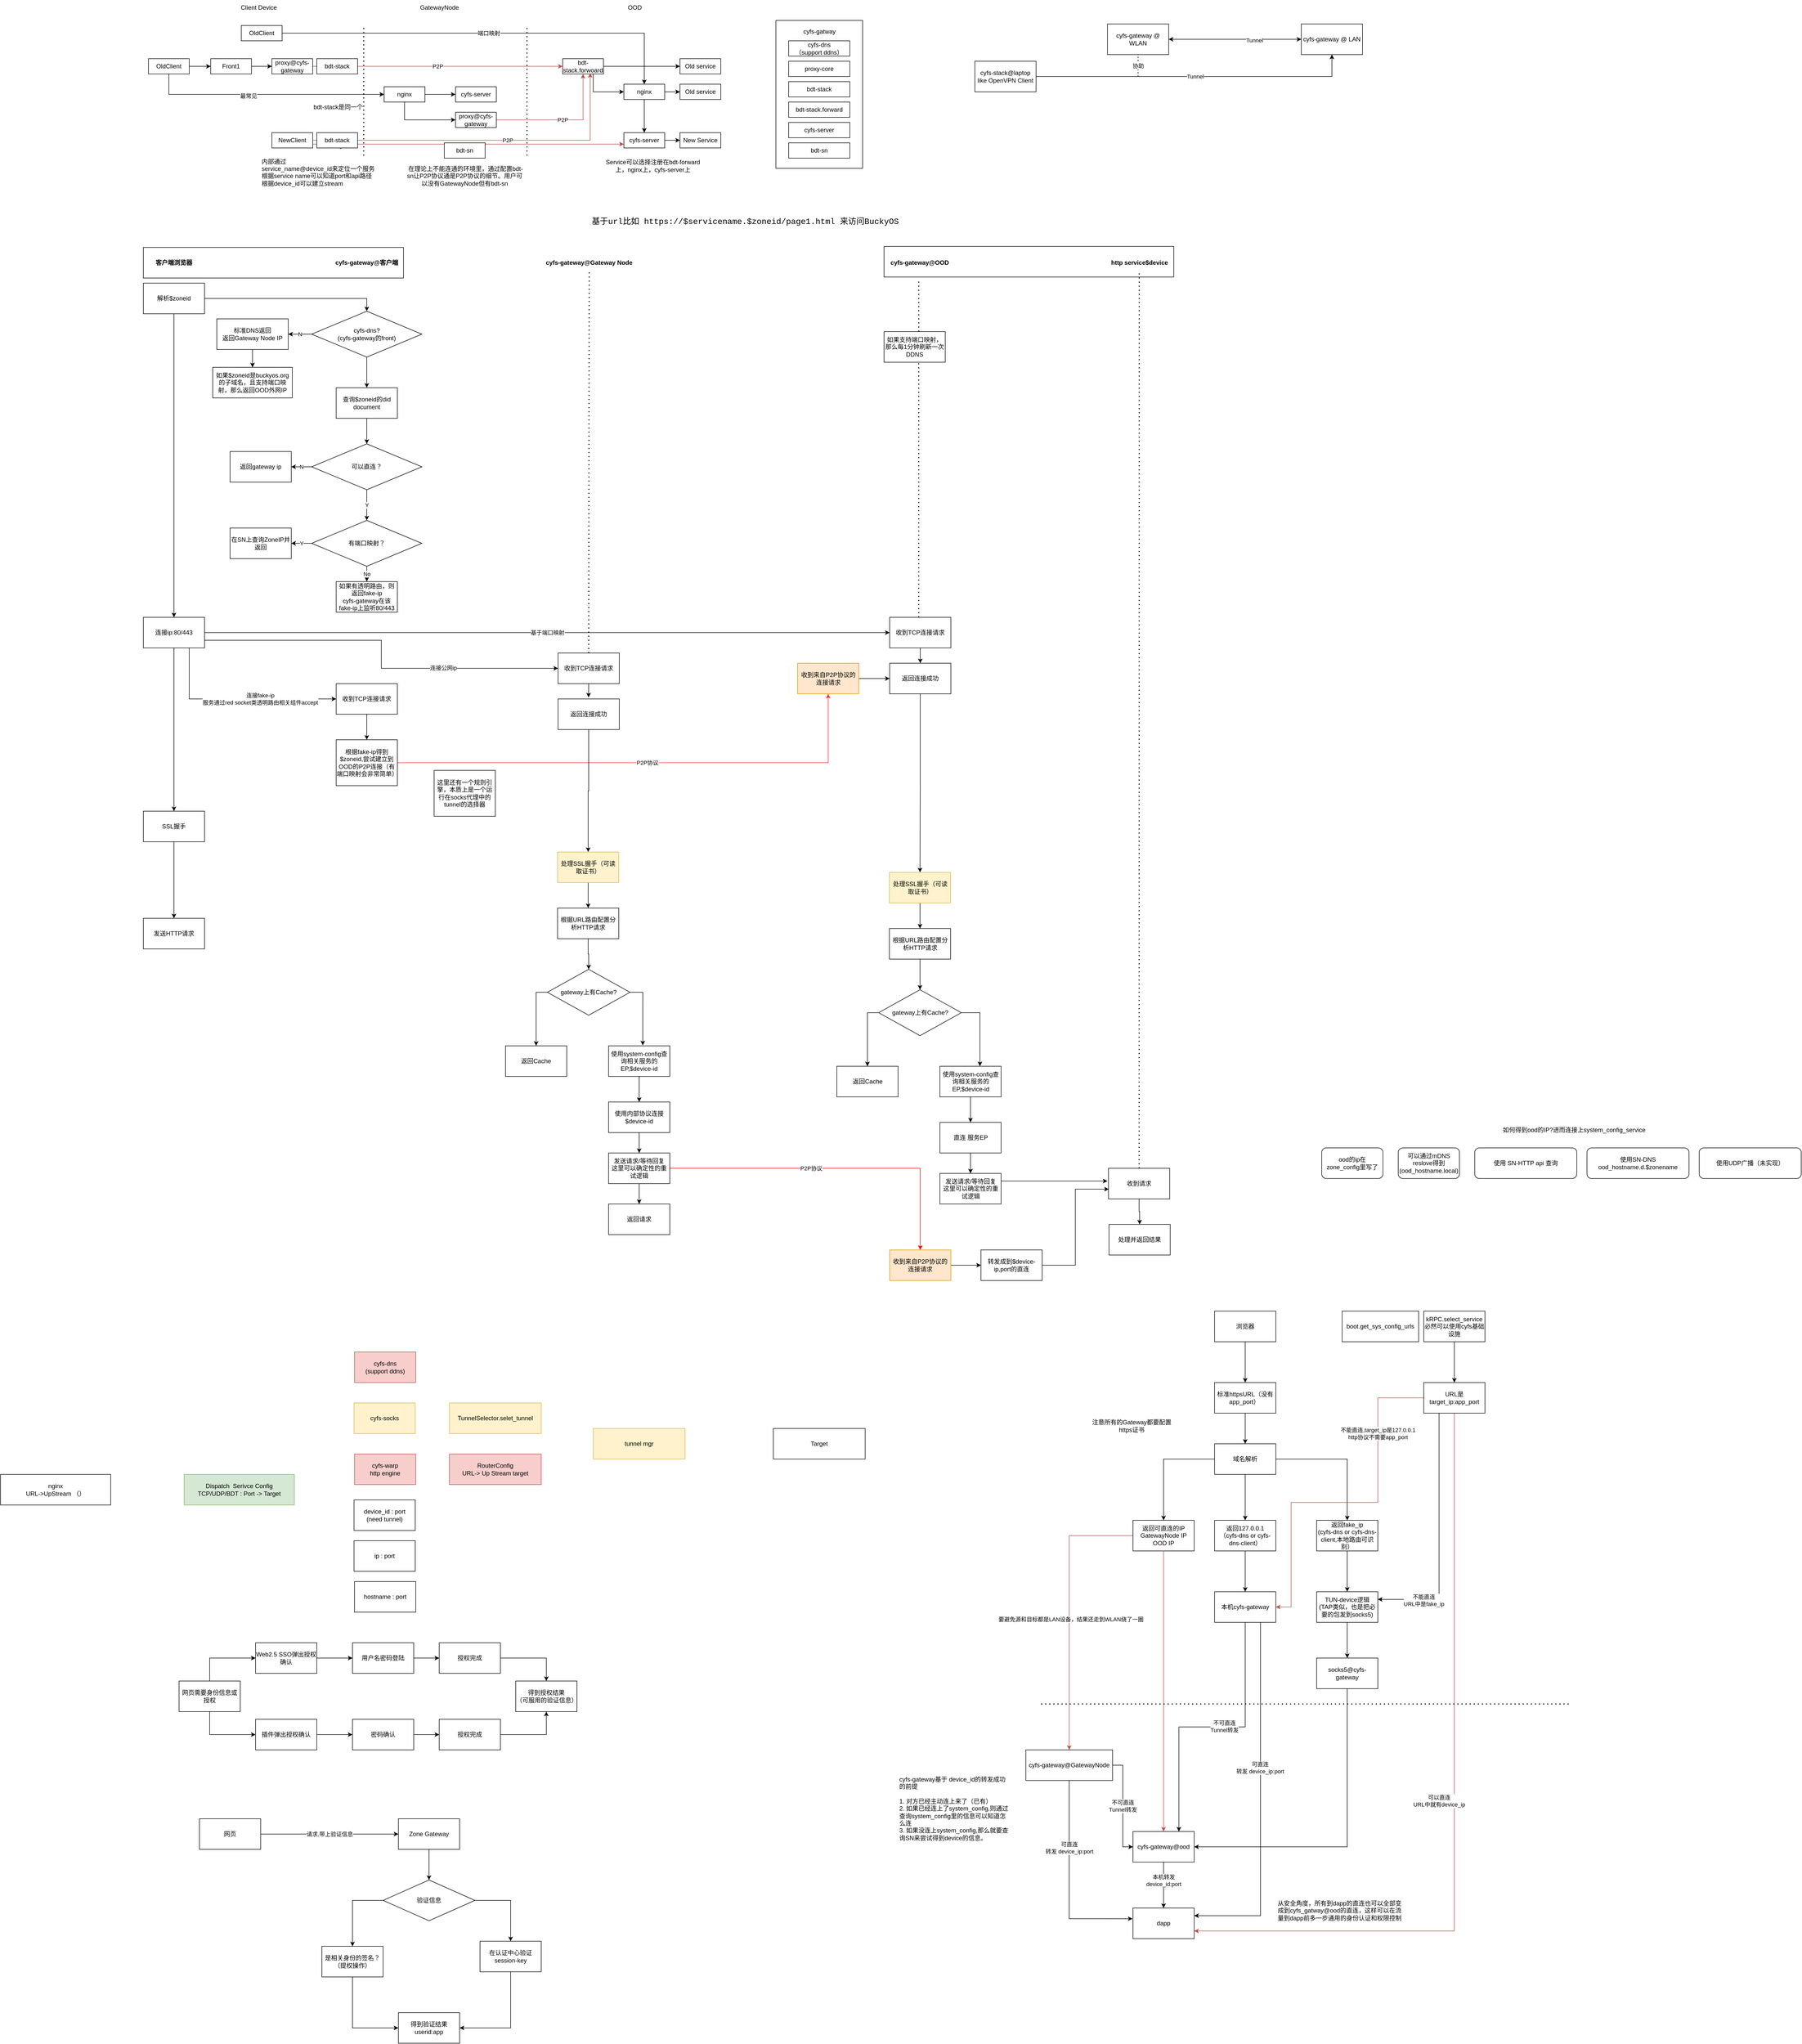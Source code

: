 <mxfile version="26.0.16">
  <diagram name="Page-1" id="BK3ONfATDbmIWESrvhGV">
    <mxGraphModel dx="2908" dy="2298" grid="1" gridSize="10" guides="1" tooltips="1" connect="1" arrows="1" fold="1" page="1" pageScale="1" pageWidth="850" pageHeight="1100" math="0" shadow="0">
      <root>
        <mxCell id="0" />
        <mxCell id="1" parent="0" />
        <mxCell id="ILIdesDGYVWNeA5FY_8v-1" value="" style="rounded=0;whiteSpace=wrap;html=1;" vertex="1" parent="1">
          <mxGeometry x="1472" y="-537" width="568" height="60" as="geometry" />
        </mxCell>
        <mxCell id="ILIdesDGYVWNeA5FY_8v-2" value="" style="rounded=0;whiteSpace=wrap;html=1;" vertex="1" parent="1">
          <mxGeometry x="20" y="-535" width="510" height="60" as="geometry" />
        </mxCell>
        <mxCell id="ILIdesDGYVWNeA5FY_8v-3" value="" style="endArrow=none;dashed=1;html=1;dashPattern=1 3;strokeWidth=2;rounded=0;exitX=0.5;exitY=0;exitDx=0;exitDy=0;" edge="1" parent="1">
          <mxGeometry width="50" height="50" relative="1" as="geometry">
            <mxPoint x="1540" y="190" as="sourcePoint" />
            <mxPoint x="1540" y="-470" as="targetPoint" />
          </mxGeometry>
        </mxCell>
        <mxCell id="ILIdesDGYVWNeA5FY_8v-4" value="" style="rounded=0;whiteSpace=wrap;html=1;" vertex="1" parent="1">
          <mxGeometry x="1260" y="-980" width="170" height="290" as="geometry" />
        </mxCell>
        <mxCell id="ILIdesDGYVWNeA5FY_8v-5" value="&lt;div style=&quot;font-family: Consolas, &amp;quot;Courier New&amp;quot;, monospace; font-size: 16px; line-height: 19px;&quot;&gt;基于url比如 https://$servicename.$zoneid/page1.html 来访问BuckyOS&lt;/div&gt;" style="text;html=1;strokeColor=none;fillColor=none;align=center;verticalAlign=middle;whiteSpace=wrap;rounded=0;fontColor=default;labelBackgroundColor=none;fontSize=16;" vertex="1" parent="1">
          <mxGeometry x="870" y="-600" width="660" height="30" as="geometry" />
        </mxCell>
        <mxCell id="ILIdesDGYVWNeA5FY_8v-6" style="edgeStyle=orthogonalEdgeStyle;rounded=0;orthogonalLoop=1;jettySize=auto;html=1;exitX=0.5;exitY=1;exitDx=0;exitDy=0;entryX=0.5;entryY=0;entryDx=0;entryDy=0;" edge="1" parent="1" source="ILIdesDGYVWNeA5FY_8v-8" target="ILIdesDGYVWNeA5FY_8v-10">
          <mxGeometry relative="1" as="geometry" />
        </mxCell>
        <mxCell id="ILIdesDGYVWNeA5FY_8v-7" value="N" style="edgeStyle=orthogonalEdgeStyle;rounded=0;orthogonalLoop=1;jettySize=auto;html=1;entryX=1;entryY=0.5;entryDx=0;entryDy=0;" edge="1" parent="1" source="ILIdesDGYVWNeA5FY_8v-8" target="ILIdesDGYVWNeA5FY_8v-92">
          <mxGeometry relative="1" as="geometry">
            <mxPoint x="314.0" y="-365" as="targetPoint" />
          </mxGeometry>
        </mxCell>
        <mxCell id="ILIdesDGYVWNeA5FY_8v-8" value="cyfs-dns?&lt;br&gt;(cyfs-gateway的front)" style="rhombus;whiteSpace=wrap;html=1;" vertex="1" parent="1">
          <mxGeometry x="350" y="-410" width="216" height="90" as="geometry" />
        </mxCell>
        <mxCell id="ILIdesDGYVWNeA5FY_8v-9" style="edgeStyle=orthogonalEdgeStyle;rounded=0;orthogonalLoop=1;jettySize=auto;html=1;exitX=0.5;exitY=1;exitDx=0;exitDy=0;" edge="1" parent="1" source="ILIdesDGYVWNeA5FY_8v-10" target="ILIdesDGYVWNeA5FY_8v-13">
          <mxGeometry relative="1" as="geometry" />
        </mxCell>
        <mxCell id="ILIdesDGYVWNeA5FY_8v-10" value="查询$zoneid的did document" style="rounded=0;whiteSpace=wrap;html=1;" vertex="1" parent="1">
          <mxGeometry x="398" y="-260" width="120" height="60" as="geometry" />
        </mxCell>
        <mxCell id="ILIdesDGYVWNeA5FY_8v-11" value="N" style="edgeStyle=orthogonalEdgeStyle;rounded=0;orthogonalLoop=1;jettySize=auto;html=1;exitX=0;exitY=0.5;exitDx=0;exitDy=0;entryX=1;entryY=0.5;entryDx=0;entryDy=0;" edge="1" parent="1" source="ILIdesDGYVWNeA5FY_8v-13" target="ILIdesDGYVWNeA5FY_8v-27">
          <mxGeometry relative="1" as="geometry" />
        </mxCell>
        <mxCell id="ILIdesDGYVWNeA5FY_8v-12" value="Y" style="edgeStyle=orthogonalEdgeStyle;rounded=0;orthogonalLoop=1;jettySize=auto;html=1;exitX=0.5;exitY=1;exitDx=0;exitDy=0;" edge="1" parent="1" source="ILIdesDGYVWNeA5FY_8v-13" target="ILIdesDGYVWNeA5FY_8v-32">
          <mxGeometry relative="1" as="geometry" />
        </mxCell>
        <mxCell id="ILIdesDGYVWNeA5FY_8v-13" value="可以直连？" style="rhombus;whiteSpace=wrap;html=1;" vertex="1" parent="1">
          <mxGeometry x="350" y="-150" width="216" height="90" as="geometry" />
        </mxCell>
        <mxCell id="ILIdesDGYVWNeA5FY_8v-14" value="如果有透明路由，则返回fake-ip&lt;br&gt;cyfs-gateway在该fake-ip上监听80/443" style="rounded=0;whiteSpace=wrap;html=1;" vertex="1" parent="1">
          <mxGeometry x="398" y="120" width="120" height="60" as="geometry" />
        </mxCell>
        <mxCell id="ILIdesDGYVWNeA5FY_8v-15" style="edgeStyle=orthogonalEdgeStyle;rounded=0;orthogonalLoop=1;jettySize=auto;html=1;exitX=0.5;exitY=1;exitDx=0;exitDy=0;" edge="1" parent="1" source="ILIdesDGYVWNeA5FY_8v-17" target="ILIdesDGYVWNeA5FY_8v-24">
          <mxGeometry relative="1" as="geometry" />
        </mxCell>
        <mxCell id="ILIdesDGYVWNeA5FY_8v-16" style="edgeStyle=orthogonalEdgeStyle;rounded=0;orthogonalLoop=1;jettySize=auto;html=1;exitX=1;exitY=0.5;exitDx=0;exitDy=0;entryX=0.5;entryY=0;entryDx=0;entryDy=0;" edge="1" parent="1" source="ILIdesDGYVWNeA5FY_8v-17" target="ILIdesDGYVWNeA5FY_8v-8">
          <mxGeometry relative="1" as="geometry" />
        </mxCell>
        <mxCell id="ILIdesDGYVWNeA5FY_8v-17" value="解析$zoneid" style="rounded=0;whiteSpace=wrap;html=1;" vertex="1" parent="1">
          <mxGeometry x="20" y="-465" width="120" height="60" as="geometry" />
        </mxCell>
        <mxCell id="ILIdesDGYVWNeA5FY_8v-18" value="基于端口映射" style="edgeStyle=orthogonalEdgeStyle;rounded=0;orthogonalLoop=1;jettySize=auto;html=1;exitX=1;exitY=0.5;exitDx=0;exitDy=0;" edge="1" parent="1" source="ILIdesDGYVWNeA5FY_8v-24" target="ILIdesDGYVWNeA5FY_8v-62">
          <mxGeometry relative="1" as="geometry" />
        </mxCell>
        <mxCell id="ILIdesDGYVWNeA5FY_8v-19" style="edgeStyle=orthogonalEdgeStyle;rounded=0;orthogonalLoop=1;jettySize=auto;html=1;exitX=1;exitY=0.75;exitDx=0;exitDy=0;entryX=0;entryY=0.5;entryDx=0;entryDy=0;" edge="1" parent="1" source="ILIdesDGYVWNeA5FY_8v-24" target="ILIdesDGYVWNeA5FY_8v-39">
          <mxGeometry relative="1" as="geometry" />
        </mxCell>
        <mxCell id="ILIdesDGYVWNeA5FY_8v-20" value="连接公网ip" style="edgeLabel;html=1;align=center;verticalAlign=middle;resizable=0;points=[];" vertex="1" connectable="0" parent="ILIdesDGYVWNeA5FY_8v-19">
          <mxGeometry x="0.397" y="1" relative="1" as="geometry">
            <mxPoint as="offset" />
          </mxGeometry>
        </mxCell>
        <mxCell id="ILIdesDGYVWNeA5FY_8v-21" style="edgeStyle=orthogonalEdgeStyle;rounded=0;orthogonalLoop=1;jettySize=auto;html=1;exitX=0.5;exitY=1;exitDx=0;exitDy=0;" edge="1" parent="1" source="ILIdesDGYVWNeA5FY_8v-24" target="ILIdesDGYVWNeA5FY_8v-43">
          <mxGeometry relative="1" as="geometry" />
        </mxCell>
        <mxCell id="ILIdesDGYVWNeA5FY_8v-22" style="edgeStyle=orthogonalEdgeStyle;rounded=0;orthogonalLoop=1;jettySize=auto;html=1;exitX=0.75;exitY=1;exitDx=0;exitDy=0;entryX=0;entryY=0.5;entryDx=0;entryDy=0;" edge="1" parent="1" source="ILIdesDGYVWNeA5FY_8v-24" target="ILIdesDGYVWNeA5FY_8v-26">
          <mxGeometry relative="1" as="geometry" />
        </mxCell>
        <mxCell id="ILIdesDGYVWNeA5FY_8v-23" value="连接fake-ip&lt;div&gt;服务通过red socket类透明路由相关组件accept&lt;/div&gt;" style="edgeLabel;html=1;align=center;verticalAlign=middle;resizable=0;points=[];" vertex="1" connectable="0" parent="ILIdesDGYVWNeA5FY_8v-22">
          <mxGeometry x="0.229" relative="1" as="geometry">
            <mxPoint as="offset" />
          </mxGeometry>
        </mxCell>
        <mxCell id="ILIdesDGYVWNeA5FY_8v-24" value="连接ip:80/443" style="rounded=0;whiteSpace=wrap;html=1;" vertex="1" parent="1">
          <mxGeometry x="20" y="190" width="120" height="60" as="geometry" />
        </mxCell>
        <mxCell id="ILIdesDGYVWNeA5FY_8v-25" style="edgeStyle=orthogonalEdgeStyle;rounded=0;orthogonalLoop=1;jettySize=auto;html=1;exitX=0.5;exitY=1;exitDx=0;exitDy=0;" edge="1" parent="1" source="ILIdesDGYVWNeA5FY_8v-26" target="ILIdesDGYVWNeA5FY_8v-29">
          <mxGeometry relative="1" as="geometry" />
        </mxCell>
        <mxCell id="ILIdesDGYVWNeA5FY_8v-26" value="收到TCP连接请求" style="rounded=0;whiteSpace=wrap;html=1;" vertex="1" parent="1">
          <mxGeometry x="398" y="320" width="120" height="60" as="geometry" />
        </mxCell>
        <mxCell id="ILIdesDGYVWNeA5FY_8v-27" value="返回gateway ip" style="rounded=0;whiteSpace=wrap;html=1;" vertex="1" parent="1">
          <mxGeometry x="190" y="-135" width="120" height="60" as="geometry" />
        </mxCell>
        <mxCell id="ILIdesDGYVWNeA5FY_8v-28" value="P2P协议" style="edgeStyle=orthogonalEdgeStyle;rounded=0;orthogonalLoop=1;jettySize=auto;html=1;exitX=1;exitY=0.5;exitDx=0;exitDy=0;strokeColor=#FF3333;" edge="1" parent="1" source="ILIdesDGYVWNeA5FY_8v-29" target="ILIdesDGYVWNeA5FY_8v-90">
          <mxGeometry relative="1" as="geometry" />
        </mxCell>
        <mxCell id="ILIdesDGYVWNeA5FY_8v-29" value="根据fake-ip得到$zoneid,尝试建立到OOD的P2P连接（有端口映射会非常简单）" style="rounded=0;whiteSpace=wrap;html=1;" vertex="1" parent="1">
          <mxGeometry x="398" y="430" width="120" height="90" as="geometry" />
        </mxCell>
        <mxCell id="ILIdesDGYVWNeA5FY_8v-30" value="No" style="edgeStyle=orthogonalEdgeStyle;rounded=0;orthogonalLoop=1;jettySize=auto;html=1;exitX=0.5;exitY=1;exitDx=0;exitDy=0;" edge="1" parent="1" source="ILIdesDGYVWNeA5FY_8v-32" target="ILIdesDGYVWNeA5FY_8v-14">
          <mxGeometry relative="1" as="geometry" />
        </mxCell>
        <mxCell id="ILIdesDGYVWNeA5FY_8v-31" value="Y" style="edgeStyle=orthogonalEdgeStyle;rounded=0;orthogonalLoop=1;jettySize=auto;html=1;entryX=1;entryY=0.5;entryDx=0;entryDy=0;" edge="1" parent="1" source="ILIdesDGYVWNeA5FY_8v-32" target="ILIdesDGYVWNeA5FY_8v-33">
          <mxGeometry relative="1" as="geometry" />
        </mxCell>
        <mxCell id="ILIdesDGYVWNeA5FY_8v-32" value="有端口映射？" style="rhombus;whiteSpace=wrap;html=1;" vertex="1" parent="1">
          <mxGeometry x="350" width="216" height="90" as="geometry" />
        </mxCell>
        <mxCell id="ILIdesDGYVWNeA5FY_8v-33" value="在SN上查询ZoneIP并返回" style="rounded=0;whiteSpace=wrap;html=1;" vertex="1" parent="1">
          <mxGeometry x="190" y="15" width="120" height="60" as="geometry" />
        </mxCell>
        <mxCell id="ILIdesDGYVWNeA5FY_8v-34" value="客户端浏览器" style="text;html=1;strokeColor=none;fillColor=none;align=center;verticalAlign=middle;whiteSpace=wrap;rounded=0;fontStyle=1" vertex="1" parent="1">
          <mxGeometry x="30" y="-520" width="100" height="30" as="geometry" />
        </mxCell>
        <mxCell id="ILIdesDGYVWNeA5FY_8v-35" value="cyfs-gateway@客户端" style="text;html=1;strokeColor=none;fillColor=none;align=center;verticalAlign=middle;whiteSpace=wrap;rounded=0;fontStyle=1" vertex="1" parent="1">
          <mxGeometry x="387" y="-520" width="142" height="30" as="geometry" />
        </mxCell>
        <mxCell id="ILIdesDGYVWNeA5FY_8v-36" value="cyfs-gateway@Gateway Node" style="text;html=1;strokeColor=none;fillColor=none;align=center;verticalAlign=middle;whiteSpace=wrap;rounded=0;fontStyle=1" vertex="1" parent="1">
          <mxGeometry x="808" y="-520" width="172" height="30" as="geometry" />
        </mxCell>
        <mxCell id="ILIdesDGYVWNeA5FY_8v-37" value="cyfs-gateway@OOD" style="text;html=1;strokeColor=none;fillColor=none;align=center;verticalAlign=middle;whiteSpace=wrap;rounded=0;fontStyle=1" vertex="1" parent="1">
          <mxGeometry x="1480.5" y="-520" width="122" height="30" as="geometry" />
        </mxCell>
        <mxCell id="ILIdesDGYVWNeA5FY_8v-38" value="如果$zoneid是buckyos.org的子域名，且支持端口映射，那么返回OOD外网IP" style="rounded=0;whiteSpace=wrap;html=1;" vertex="1" parent="1">
          <mxGeometry x="156" y="-300" width="156" height="60" as="geometry" />
        </mxCell>
        <mxCell id="ILIdesDGYVWNeA5FY_8v-39" value="收到TCP连接请求" style="rounded=0;whiteSpace=wrap;html=1;" vertex="1" parent="1">
          <mxGeometry x="833" y="260" width="120" height="60" as="geometry" />
        </mxCell>
        <mxCell id="ILIdesDGYVWNeA5FY_8v-40" style="edgeStyle=orthogonalEdgeStyle;rounded=0;orthogonalLoop=1;jettySize=auto;html=1;exitX=0.5;exitY=1;exitDx=0;exitDy=0;entryX=0.5;entryY=0;entryDx=0;entryDy=0;" edge="1" parent="1" source="ILIdesDGYVWNeA5FY_8v-41" target="ILIdesDGYVWNeA5FY_8v-45">
          <mxGeometry relative="1" as="geometry" />
        </mxCell>
        <mxCell id="ILIdesDGYVWNeA5FY_8v-41" value="返回连接成功" style="rounded=0;whiteSpace=wrap;html=1;" vertex="1" parent="1">
          <mxGeometry x="833" y="350" width="120" height="60" as="geometry" />
        </mxCell>
        <mxCell id="ILIdesDGYVWNeA5FY_8v-42" style="edgeStyle=orthogonalEdgeStyle;rounded=0;orthogonalLoop=1;jettySize=auto;html=1;exitX=0.5;exitY=1;exitDx=0;exitDy=0;" edge="1" parent="1" source="ILIdesDGYVWNeA5FY_8v-43" target="ILIdesDGYVWNeA5FY_8v-46">
          <mxGeometry relative="1" as="geometry" />
        </mxCell>
        <mxCell id="ILIdesDGYVWNeA5FY_8v-43" value="SSL握手" style="rounded=0;whiteSpace=wrap;html=1;" vertex="1" parent="1">
          <mxGeometry x="20" y="570" width="120" height="60" as="geometry" />
        </mxCell>
        <mxCell id="ILIdesDGYVWNeA5FY_8v-44" style="edgeStyle=orthogonalEdgeStyle;rounded=0;orthogonalLoop=1;jettySize=auto;html=1;exitX=0.5;exitY=1;exitDx=0;exitDy=0;entryX=0.5;entryY=0;entryDx=0;entryDy=0;" edge="1" parent="1" source="ILIdesDGYVWNeA5FY_8v-45" target="ILIdesDGYVWNeA5FY_8v-48">
          <mxGeometry relative="1" as="geometry" />
        </mxCell>
        <mxCell id="ILIdesDGYVWNeA5FY_8v-45" value="处理SSL握手（可读取证书）" style="rounded=0;whiteSpace=wrap;html=1;fillColor=#fff2cc;strokeColor=#d6b656;" vertex="1" parent="1">
          <mxGeometry x="832" y="650" width="120" height="60" as="geometry" />
        </mxCell>
        <mxCell id="ILIdesDGYVWNeA5FY_8v-46" value="发送HTTP请求" style="rounded=0;whiteSpace=wrap;html=1;" vertex="1" parent="1">
          <mxGeometry x="20" y="780" width="120" height="60" as="geometry" />
        </mxCell>
        <mxCell id="ILIdesDGYVWNeA5FY_8v-47" style="edgeStyle=orthogonalEdgeStyle;rounded=0;orthogonalLoop=1;jettySize=auto;html=1;exitX=0.5;exitY=1;exitDx=0;exitDy=0;entryX=0.5;entryY=0;entryDx=0;entryDy=0;" edge="1" parent="1" source="ILIdesDGYVWNeA5FY_8v-48" target="ILIdesDGYVWNeA5FY_8v-50">
          <mxGeometry relative="1" as="geometry" />
        </mxCell>
        <mxCell id="ILIdesDGYVWNeA5FY_8v-48" value="根据URL路由配置分析HTTP请求" style="rounded=0;whiteSpace=wrap;html=1;" vertex="1" parent="1">
          <mxGeometry x="832" y="760" width="120" height="60" as="geometry" />
        </mxCell>
        <mxCell id="ILIdesDGYVWNeA5FY_8v-49" style="edgeStyle=orthogonalEdgeStyle;rounded=0;orthogonalLoop=1;jettySize=auto;html=1;exitX=0;exitY=0.5;exitDx=0;exitDy=0;" edge="1" parent="1" source="ILIdesDGYVWNeA5FY_8v-50" target="ILIdesDGYVWNeA5FY_8v-51">
          <mxGeometry relative="1" as="geometry" />
        </mxCell>
        <mxCell id="ILIdesDGYVWNeA5FY_8v-50" value="gateway上有Cache?" style="rhombus;whiteSpace=wrap;html=1;" vertex="1" parent="1">
          <mxGeometry x="812" y="880" width="162" height="90" as="geometry" />
        </mxCell>
        <mxCell id="ILIdesDGYVWNeA5FY_8v-51" value="返回Cache" style="rounded=0;whiteSpace=wrap;html=1;" vertex="1" parent="1">
          <mxGeometry x="730" y="1030" width="120" height="60" as="geometry" />
        </mxCell>
        <mxCell id="ILIdesDGYVWNeA5FY_8v-52" style="edgeStyle=orthogonalEdgeStyle;rounded=0;orthogonalLoop=1;jettySize=auto;html=1;exitX=0.5;exitY=1;exitDx=0;exitDy=0;entryX=0.5;entryY=0;entryDx=0;entryDy=0;" edge="1" parent="1" source="ILIdesDGYVWNeA5FY_8v-53" target="ILIdesDGYVWNeA5FY_8v-55">
          <mxGeometry relative="1" as="geometry" />
        </mxCell>
        <mxCell id="ILIdesDGYVWNeA5FY_8v-53" value="使用system-config查询相关服务的EP,$device-id" style="rounded=0;whiteSpace=wrap;html=1;" vertex="1" parent="1">
          <mxGeometry x="932" y="1030" width="120" height="60" as="geometry" />
        </mxCell>
        <mxCell id="ILIdesDGYVWNeA5FY_8v-54" style="edgeStyle=orthogonalEdgeStyle;rounded=0;orthogonalLoop=1;jettySize=auto;html=1;exitX=0.5;exitY=1;exitDx=0;exitDy=0;" edge="1" parent="1" source="ILIdesDGYVWNeA5FY_8v-55" target="ILIdesDGYVWNeA5FY_8v-59">
          <mxGeometry relative="1" as="geometry" />
        </mxCell>
        <mxCell id="ILIdesDGYVWNeA5FY_8v-55" value="使用内部协议连接$device-id" style="rounded=0;whiteSpace=wrap;html=1;" vertex="1" parent="1">
          <mxGeometry x="932" y="1140" width="120" height="60" as="geometry" />
        </mxCell>
        <mxCell id="ILIdesDGYVWNeA5FY_8v-56" style="edgeStyle=orthogonalEdgeStyle;rounded=0;orthogonalLoop=1;jettySize=auto;html=1;exitX=1;exitY=0.5;exitDx=0;exitDy=0;entryX=0.5;entryY=0;entryDx=0;entryDy=0;strokeColor=#fa0000;" edge="1" parent="1" source="ILIdesDGYVWNeA5FY_8v-59" target="ILIdesDGYVWNeA5FY_8v-85">
          <mxGeometry relative="1" as="geometry">
            <mxPoint x="1540" y="1420" as="targetPoint" />
          </mxGeometry>
        </mxCell>
        <mxCell id="ILIdesDGYVWNeA5FY_8v-57" value="P2P协议" style="edgeLabel;html=1;align=center;verticalAlign=middle;resizable=0;points=[];" vertex="1" connectable="0" parent="ILIdesDGYVWNeA5FY_8v-56">
          <mxGeometry x="-0.15" relative="1" as="geometry">
            <mxPoint as="offset" />
          </mxGeometry>
        </mxCell>
        <mxCell id="ILIdesDGYVWNeA5FY_8v-58" style="edgeStyle=orthogonalEdgeStyle;rounded=0;orthogonalLoop=1;jettySize=auto;html=1;exitX=0.5;exitY=1;exitDx=0;exitDy=0;entryX=0.5;entryY=0;entryDx=0;entryDy=0;" edge="1" parent="1" source="ILIdesDGYVWNeA5FY_8v-59" target="ILIdesDGYVWNeA5FY_8v-60">
          <mxGeometry relative="1" as="geometry" />
        </mxCell>
        <mxCell id="ILIdesDGYVWNeA5FY_8v-59" value="发送请求/等待回复&lt;br&gt;这里可以确定性的重试逻辑" style="rounded=0;whiteSpace=wrap;html=1;" vertex="1" parent="1">
          <mxGeometry x="932" y="1240" width="120" height="60" as="geometry" />
        </mxCell>
        <mxCell id="ILIdesDGYVWNeA5FY_8v-60" value="返回请求" style="rounded=0;whiteSpace=wrap;html=1;" vertex="1" parent="1">
          <mxGeometry x="932" y="1340" width="120" height="60" as="geometry" />
        </mxCell>
        <mxCell id="ILIdesDGYVWNeA5FY_8v-61" style="edgeStyle=orthogonalEdgeStyle;rounded=0;orthogonalLoop=1;jettySize=auto;html=1;exitX=0.5;exitY=1;exitDx=0;exitDy=0;entryX=0.5;entryY=0;entryDx=0;entryDy=0;" edge="1" parent="1" source="ILIdesDGYVWNeA5FY_8v-62" target="ILIdesDGYVWNeA5FY_8v-64">
          <mxGeometry relative="1" as="geometry" />
        </mxCell>
        <mxCell id="ILIdesDGYVWNeA5FY_8v-62" value="收到TCP连接请求" style="rounded=0;whiteSpace=wrap;html=1;" vertex="1" parent="1">
          <mxGeometry x="1483" y="190" width="120" height="60" as="geometry" />
        </mxCell>
        <mxCell id="ILIdesDGYVWNeA5FY_8v-63" style="edgeStyle=orthogonalEdgeStyle;rounded=0;orthogonalLoop=1;jettySize=auto;html=1;exitX=0.5;exitY=1;exitDx=0;exitDy=0;entryX=0.5;entryY=0;entryDx=0;entryDy=0;" edge="1" parent="1" source="ILIdesDGYVWNeA5FY_8v-64" target="ILIdesDGYVWNeA5FY_8v-66">
          <mxGeometry relative="1" as="geometry" />
        </mxCell>
        <mxCell id="ILIdesDGYVWNeA5FY_8v-64" value="返回连接成功" style="rounded=0;whiteSpace=wrap;html=1;" vertex="1" parent="1">
          <mxGeometry x="1483" y="280" width="120" height="60" as="geometry" />
        </mxCell>
        <mxCell id="ILIdesDGYVWNeA5FY_8v-65" style="edgeStyle=orthogonalEdgeStyle;rounded=0;orthogonalLoop=1;jettySize=auto;html=1;exitX=0.5;exitY=1;exitDx=0;exitDy=0;entryX=0.5;entryY=0;entryDx=0;entryDy=0;" edge="1" parent="1" source="ILIdesDGYVWNeA5FY_8v-66" target="ILIdesDGYVWNeA5FY_8v-68">
          <mxGeometry relative="1" as="geometry" />
        </mxCell>
        <mxCell id="ILIdesDGYVWNeA5FY_8v-66" value="处理SSL握手（可读取证书）" style="rounded=0;whiteSpace=wrap;html=1;fillColor=#fff2cc;strokeColor=#d6b656;" vertex="1" parent="1">
          <mxGeometry x="1482.5" y="690" width="120" height="60" as="geometry" />
        </mxCell>
        <mxCell id="ILIdesDGYVWNeA5FY_8v-67" style="edgeStyle=orthogonalEdgeStyle;rounded=0;orthogonalLoop=1;jettySize=auto;html=1;exitX=0.5;exitY=1;exitDx=0;exitDy=0;entryX=0.5;entryY=0;entryDx=0;entryDy=0;" edge="1" parent="1" source="ILIdesDGYVWNeA5FY_8v-68" target="ILIdesDGYVWNeA5FY_8v-70">
          <mxGeometry relative="1" as="geometry" />
        </mxCell>
        <mxCell id="ILIdesDGYVWNeA5FY_8v-68" value="根据URL路由配置分析HTTP请求" style="rounded=0;whiteSpace=wrap;html=1;" vertex="1" parent="1">
          <mxGeometry x="1482.5" y="800" width="120" height="60" as="geometry" />
        </mxCell>
        <mxCell id="ILIdesDGYVWNeA5FY_8v-69" style="edgeStyle=orthogonalEdgeStyle;rounded=0;orthogonalLoop=1;jettySize=auto;html=1;exitX=0;exitY=0.5;exitDx=0;exitDy=0;entryX=0.5;entryY=0;entryDx=0;entryDy=0;" edge="1" parent="1" source="ILIdesDGYVWNeA5FY_8v-70" target="ILIdesDGYVWNeA5FY_8v-71">
          <mxGeometry relative="1" as="geometry" />
        </mxCell>
        <mxCell id="ILIdesDGYVWNeA5FY_8v-70" value="gateway上有Cache?" style="rhombus;whiteSpace=wrap;html=1;" vertex="1" parent="1">
          <mxGeometry x="1461.5" y="920" width="162" height="90" as="geometry" />
        </mxCell>
        <mxCell id="ILIdesDGYVWNeA5FY_8v-71" value="返回Cache" style="rounded=0;whiteSpace=wrap;html=1;" vertex="1" parent="1">
          <mxGeometry x="1379.5" y="1070" width="120" height="60" as="geometry" />
        </mxCell>
        <mxCell id="ILIdesDGYVWNeA5FY_8v-72" style="edgeStyle=orthogonalEdgeStyle;rounded=0;orthogonalLoop=1;jettySize=auto;html=1;exitX=0.5;exitY=1;exitDx=0;exitDy=0;entryX=0.5;entryY=0;entryDx=0;entryDy=0;" edge="1" parent="1" source="ILIdesDGYVWNeA5FY_8v-73" target="ILIdesDGYVWNeA5FY_8v-75">
          <mxGeometry relative="1" as="geometry" />
        </mxCell>
        <mxCell id="ILIdesDGYVWNeA5FY_8v-73" value="使用system-config查询相关服务的EP,$device-id" style="rounded=0;whiteSpace=wrap;html=1;" vertex="1" parent="1">
          <mxGeometry x="1581.5" y="1070" width="120" height="60" as="geometry" />
        </mxCell>
        <mxCell id="ILIdesDGYVWNeA5FY_8v-74" style="edgeStyle=orthogonalEdgeStyle;rounded=0;orthogonalLoop=1;jettySize=auto;html=1;exitX=0.5;exitY=1;exitDx=0;exitDy=0;entryX=0.5;entryY=0;entryDx=0;entryDy=0;" edge="1" parent="1" source="ILIdesDGYVWNeA5FY_8v-75" target="ILIdesDGYVWNeA5FY_8v-77">
          <mxGeometry relative="1" as="geometry" />
        </mxCell>
        <mxCell id="ILIdesDGYVWNeA5FY_8v-75" value="直连 服务EP" style="rounded=0;whiteSpace=wrap;html=1;" vertex="1" parent="1">
          <mxGeometry x="1581.5" y="1180" width="120" height="60" as="geometry" />
        </mxCell>
        <mxCell id="ILIdesDGYVWNeA5FY_8v-76" style="edgeStyle=orthogonalEdgeStyle;rounded=0;orthogonalLoop=1;jettySize=auto;html=1;exitX=1;exitY=0.25;exitDx=0;exitDy=0;" edge="1" parent="1" source="ILIdesDGYVWNeA5FY_8v-77">
          <mxGeometry relative="1" as="geometry">
            <mxPoint x="1910" y="1295" as="targetPoint" />
          </mxGeometry>
        </mxCell>
        <mxCell id="ILIdesDGYVWNeA5FY_8v-77" value="发送请求/等待回复&lt;br&gt;这里可以确定性的重试逻辑" style="rounded=0;whiteSpace=wrap;html=1;" vertex="1" parent="1">
          <mxGeometry x="1581.5" y="1280" width="120" height="60" as="geometry" />
        </mxCell>
        <mxCell id="ILIdesDGYVWNeA5FY_8v-78" value="http service$device" style="text;html=1;strokeColor=none;fillColor=none;align=center;verticalAlign=middle;whiteSpace=wrap;rounded=0;fontStyle=1" vertex="1" parent="1">
          <mxGeometry x="1912" y="-520" width="122" height="30" as="geometry" />
        </mxCell>
        <mxCell id="ILIdesDGYVWNeA5FY_8v-79" style="edgeStyle=orthogonalEdgeStyle;rounded=0;orthogonalLoop=1;jettySize=auto;html=1;exitX=0.5;exitY=1;exitDx=0;exitDy=0;entryX=0.5;entryY=0;entryDx=0;entryDy=0;" edge="1" parent="1" source="ILIdesDGYVWNeA5FY_8v-80" target="ILIdesDGYVWNeA5FY_8v-81">
          <mxGeometry relative="1" as="geometry" />
        </mxCell>
        <mxCell id="ILIdesDGYVWNeA5FY_8v-80" value="收到请求" style="rounded=0;whiteSpace=wrap;html=1;" vertex="1" parent="1">
          <mxGeometry x="1912" y="1270" width="120" height="60" as="geometry" />
        </mxCell>
        <mxCell id="ILIdesDGYVWNeA5FY_8v-81" value="处理并返回结果" style="rounded=0;whiteSpace=wrap;html=1;" vertex="1" parent="1">
          <mxGeometry x="1913" y="1380" width="120" height="60" as="geometry" />
        </mxCell>
        <mxCell id="ILIdesDGYVWNeA5FY_8v-82" style="edgeStyle=orthogonalEdgeStyle;rounded=0;orthogonalLoop=1;jettySize=auto;html=1;exitX=1;exitY=0.5;exitDx=0;exitDy=0;entryX=0.654;entryY=0;entryDx=0;entryDy=0;entryPerimeter=0;" edge="1" parent="1" source="ILIdesDGYVWNeA5FY_8v-70" target="ILIdesDGYVWNeA5FY_8v-73">
          <mxGeometry relative="1" as="geometry" />
        </mxCell>
        <mxCell id="ILIdesDGYVWNeA5FY_8v-83" style="edgeStyle=orthogonalEdgeStyle;rounded=0;orthogonalLoop=1;jettySize=auto;html=1;exitX=1;exitY=0.5;exitDx=0;exitDy=0;entryX=0.559;entryY=-0.016;entryDx=0;entryDy=0;entryPerimeter=0;" edge="1" parent="1" source="ILIdesDGYVWNeA5FY_8v-50" target="ILIdesDGYVWNeA5FY_8v-53">
          <mxGeometry relative="1" as="geometry" />
        </mxCell>
        <mxCell id="ILIdesDGYVWNeA5FY_8v-84" style="edgeStyle=orthogonalEdgeStyle;rounded=0;orthogonalLoop=1;jettySize=auto;html=1;exitX=1;exitY=0.5;exitDx=0;exitDy=0;entryX=0;entryY=0.5;entryDx=0;entryDy=0;" edge="1" parent="1" source="ILIdesDGYVWNeA5FY_8v-85" target="ILIdesDGYVWNeA5FY_8v-86">
          <mxGeometry relative="1" as="geometry" />
        </mxCell>
        <mxCell id="ILIdesDGYVWNeA5FY_8v-85" value="收到来自P2P协议的连接请求" style="rounded=0;whiteSpace=wrap;html=1;fillColor=#ffe6cc;strokeColor=#d79b00;" vertex="1" parent="1">
          <mxGeometry x="1483" y="1430" width="120" height="60" as="geometry" />
        </mxCell>
        <mxCell id="ILIdesDGYVWNeA5FY_8v-86" value="转发成到$device-ip,port的直连" style="rounded=0;whiteSpace=wrap;html=1;" vertex="1" parent="1">
          <mxGeometry x="1662" y="1430" width="120" height="60" as="geometry" />
        </mxCell>
        <mxCell id="ILIdesDGYVWNeA5FY_8v-87" style="edgeStyle=orthogonalEdgeStyle;rounded=0;orthogonalLoop=1;jettySize=auto;html=1;exitX=1;exitY=0.5;exitDx=0;exitDy=0;entryX=0.006;entryY=0.682;entryDx=0;entryDy=0;entryPerimeter=0;" edge="1" parent="1" source="ILIdesDGYVWNeA5FY_8v-86" target="ILIdesDGYVWNeA5FY_8v-80">
          <mxGeometry relative="1" as="geometry" />
        </mxCell>
        <mxCell id="ILIdesDGYVWNeA5FY_8v-88" style="edgeStyle=orthogonalEdgeStyle;rounded=0;orthogonalLoop=1;jettySize=auto;html=1;exitX=0.5;exitY=1;exitDx=0;exitDy=0;entryX=0.498;entryY=-0.05;entryDx=0;entryDy=0;entryPerimeter=0;" edge="1" parent="1" source="ILIdesDGYVWNeA5FY_8v-39" target="ILIdesDGYVWNeA5FY_8v-41">
          <mxGeometry relative="1" as="geometry" />
        </mxCell>
        <mxCell id="ILIdesDGYVWNeA5FY_8v-89" style="edgeStyle=orthogonalEdgeStyle;rounded=0;orthogonalLoop=1;jettySize=auto;html=1;exitX=1;exitY=0.5;exitDx=0;exitDy=0;entryX=0;entryY=0.5;entryDx=0;entryDy=0;" edge="1" parent="1" source="ILIdesDGYVWNeA5FY_8v-90" target="ILIdesDGYVWNeA5FY_8v-64">
          <mxGeometry relative="1" as="geometry" />
        </mxCell>
        <mxCell id="ILIdesDGYVWNeA5FY_8v-90" value="收到来自P2P协议的连接请求" style="rounded=0;whiteSpace=wrap;html=1;fillColor=#ffe6cc;strokeColor=#d79b00;" vertex="1" parent="1">
          <mxGeometry x="1302.5" y="280" width="120" height="60" as="geometry" />
        </mxCell>
        <mxCell id="ILIdesDGYVWNeA5FY_8v-91" style="edgeStyle=orthogonalEdgeStyle;rounded=0;orthogonalLoop=1;jettySize=auto;html=1;exitX=0.5;exitY=1;exitDx=0;exitDy=0;" edge="1" parent="1" source="ILIdesDGYVWNeA5FY_8v-92" target="ILIdesDGYVWNeA5FY_8v-38">
          <mxGeometry relative="1" as="geometry" />
        </mxCell>
        <mxCell id="ILIdesDGYVWNeA5FY_8v-92" value="&lt;div&gt;标准DNS返回&lt;/div&gt;返回Gateway Node IP" style="rounded=0;whiteSpace=wrap;html=1;" vertex="1" parent="1">
          <mxGeometry x="164" y="-395" width="140" height="60" as="geometry" />
        </mxCell>
        <mxCell id="ILIdesDGYVWNeA5FY_8v-93" value="如果支持端口映射，那么每1分钟刷新一次DDNS" style="rounded=0;whiteSpace=wrap;html=1;" vertex="1" parent="1">
          <mxGeometry x="1472" y="-370" width="120" height="60" as="geometry" />
        </mxCell>
        <mxCell id="ILIdesDGYVWNeA5FY_8v-94" value="这里还有一个规则引擎，本质上是一个运行在socks代理中的tunnel的选择器" style="rounded=0;whiteSpace=wrap;html=1;" vertex="1" parent="1">
          <mxGeometry x="590" y="490" width="120" height="90" as="geometry" />
        </mxCell>
        <mxCell id="ILIdesDGYVWNeA5FY_8v-95" style="edgeStyle=orthogonalEdgeStyle;rounded=0;orthogonalLoop=1;jettySize=auto;html=1;exitX=1;exitY=0.5;exitDx=0;exitDy=0;" edge="1" parent="1" source="ILIdesDGYVWNeA5FY_8v-96" target="ILIdesDGYVWNeA5FY_8v-98">
          <mxGeometry relative="1" as="geometry" />
        </mxCell>
        <mxCell id="ILIdesDGYVWNeA5FY_8v-96" value="Front1" style="rounded=0;whiteSpace=wrap;html=1;" vertex="1" parent="1">
          <mxGeometry x="152" y="-905" width="80" height="30" as="geometry" />
        </mxCell>
        <mxCell id="ILIdesDGYVWNeA5FY_8v-97" value="P2P" style="edgeStyle=orthogonalEdgeStyle;rounded=0;orthogonalLoop=1;jettySize=auto;html=1;exitX=1;exitY=0.5;exitDx=0;exitDy=0;entryX=0;entryY=0.5;entryDx=0;entryDy=0;strokeColor=#b85450;fillColor=#f8cecc;" edge="1" parent="1" source="ILIdesDGYVWNeA5FY_8v-98" target="ILIdesDGYVWNeA5FY_8v-108">
          <mxGeometry relative="1" as="geometry">
            <mxPoint x="752" y="-890" as="targetPoint" />
          </mxGeometry>
        </mxCell>
        <mxCell id="ILIdesDGYVWNeA5FY_8v-98" value="proxy@cyfs-gateway" style="rounded=0;whiteSpace=wrap;html=1;" vertex="1" parent="1">
          <mxGeometry x="272" y="-905" width="80" height="30" as="geometry" />
        </mxCell>
        <mxCell id="ILIdesDGYVWNeA5FY_8v-99" value="Old service" style="rounded=0;whiteSpace=wrap;html=1;" vertex="1" parent="1">
          <mxGeometry x="1072" y="-905" width="80" height="30" as="geometry" />
        </mxCell>
        <mxCell id="ILIdesDGYVWNeA5FY_8v-100" style="edgeStyle=orthogonalEdgeStyle;rounded=0;orthogonalLoop=1;jettySize=auto;html=1;exitX=1;exitY=0.5;exitDx=0;exitDy=0;" edge="1" parent="1" source="ILIdesDGYVWNeA5FY_8v-102" target="ILIdesDGYVWNeA5FY_8v-103">
          <mxGeometry relative="1" as="geometry" />
        </mxCell>
        <mxCell id="ILIdesDGYVWNeA5FY_8v-101" style="edgeStyle=orthogonalEdgeStyle;rounded=0;orthogonalLoop=1;jettySize=auto;html=1;exitX=0.5;exitY=1;exitDx=0;exitDy=0;entryX=0;entryY=0.5;entryDx=0;entryDy=0;" edge="1" parent="1" source="ILIdesDGYVWNeA5FY_8v-102" target="ILIdesDGYVWNeA5FY_8v-105">
          <mxGeometry relative="1" as="geometry" />
        </mxCell>
        <mxCell id="ILIdesDGYVWNeA5FY_8v-102" value="nginx" style="rounded=0;whiteSpace=wrap;html=1;" vertex="1" parent="1">
          <mxGeometry x="492" y="-850" width="80" height="30" as="geometry" />
        </mxCell>
        <mxCell id="ILIdesDGYVWNeA5FY_8v-103" value="cyfs-server" style="rounded=0;whiteSpace=wrap;html=1;" vertex="1" parent="1">
          <mxGeometry x="632" y="-850" width="80" height="30" as="geometry" />
        </mxCell>
        <mxCell id="ILIdesDGYVWNeA5FY_8v-104" value="P2P" style="edgeStyle=orthogonalEdgeStyle;rounded=0;orthogonalLoop=1;jettySize=auto;html=1;exitX=1;exitY=0.5;exitDx=0;exitDy=0;entryX=0.5;entryY=1;entryDx=0;entryDy=0;fillColor=#f8cecc;strokeColor=#b85450;" edge="1" parent="1" source="ILIdesDGYVWNeA5FY_8v-105" target="ILIdesDGYVWNeA5FY_8v-108">
          <mxGeometry relative="1" as="geometry">
            <mxPoint x="832" y="-810" as="targetPoint" />
          </mxGeometry>
        </mxCell>
        <mxCell id="ILIdesDGYVWNeA5FY_8v-105" value="proxy@cyfs-gateway" style="rounded=0;whiteSpace=wrap;html=1;" vertex="1" parent="1">
          <mxGeometry x="632" y="-800" width="80" height="30" as="geometry" />
        </mxCell>
        <mxCell id="ILIdesDGYVWNeA5FY_8v-106" style="edgeStyle=orthogonalEdgeStyle;rounded=0;orthogonalLoop=1;jettySize=auto;html=1;exitX=1;exitY=0.5;exitDx=0;exitDy=0;entryX=0;entryY=0.5;entryDx=0;entryDy=0;" edge="1" parent="1" source="ILIdesDGYVWNeA5FY_8v-108" target="ILIdesDGYVWNeA5FY_8v-99">
          <mxGeometry relative="1" as="geometry" />
        </mxCell>
        <mxCell id="ILIdesDGYVWNeA5FY_8v-107" style="edgeStyle=orthogonalEdgeStyle;rounded=0;orthogonalLoop=1;jettySize=auto;html=1;exitX=0.75;exitY=1;exitDx=0;exitDy=0;entryX=0;entryY=0.5;entryDx=0;entryDy=0;" edge="1" parent="1" source="ILIdesDGYVWNeA5FY_8v-108" target="ILIdesDGYVWNeA5FY_8v-115">
          <mxGeometry relative="1" as="geometry" />
        </mxCell>
        <mxCell id="ILIdesDGYVWNeA5FY_8v-108" value="bdt-stack.forwoard" style="rounded=0;whiteSpace=wrap;html=1;" vertex="1" parent="1">
          <mxGeometry x="842" y="-905" width="80" height="30" as="geometry" />
        </mxCell>
        <mxCell id="ILIdesDGYVWNeA5FY_8v-109" style="edgeStyle=orthogonalEdgeStyle;rounded=0;orthogonalLoop=1;jettySize=auto;html=1;exitX=0.5;exitY=1;exitDx=0;exitDy=0;entryX=0;entryY=0.5;entryDx=0;entryDy=0;" edge="1" parent="1" source="ILIdesDGYVWNeA5FY_8v-112" target="ILIdesDGYVWNeA5FY_8v-102">
          <mxGeometry relative="1" as="geometry" />
        </mxCell>
        <mxCell id="ILIdesDGYVWNeA5FY_8v-110" value="最常见" style="edgeLabel;html=1;align=center;verticalAlign=middle;resizable=0;points=[];" vertex="1" connectable="0" parent="ILIdesDGYVWNeA5FY_8v-109">
          <mxGeometry x="-0.154" y="-3" relative="1" as="geometry">
            <mxPoint as="offset" />
          </mxGeometry>
        </mxCell>
        <mxCell id="ILIdesDGYVWNeA5FY_8v-111" style="edgeStyle=orthogonalEdgeStyle;rounded=0;orthogonalLoop=1;jettySize=auto;html=1;exitX=1;exitY=0.5;exitDx=0;exitDy=0;" edge="1" parent="1" source="ILIdesDGYVWNeA5FY_8v-112" target="ILIdesDGYVWNeA5FY_8v-96">
          <mxGeometry relative="1" as="geometry" />
        </mxCell>
        <mxCell id="ILIdesDGYVWNeA5FY_8v-112" value="OldClient" style="rounded=0;whiteSpace=wrap;html=1;" vertex="1" parent="1">
          <mxGeometry x="30" y="-905" width="80" height="30" as="geometry" />
        </mxCell>
        <mxCell id="ILIdesDGYVWNeA5FY_8v-113" style="edgeStyle=orthogonalEdgeStyle;rounded=0;orthogonalLoop=1;jettySize=auto;html=1;exitX=0.5;exitY=1;exitDx=0;exitDy=0;entryX=0.5;entryY=0;entryDx=0;entryDy=0;" edge="1" parent="1" source="ILIdesDGYVWNeA5FY_8v-115" target="ILIdesDGYVWNeA5FY_8v-117">
          <mxGeometry relative="1" as="geometry" />
        </mxCell>
        <mxCell id="ILIdesDGYVWNeA5FY_8v-114" style="edgeStyle=orthogonalEdgeStyle;rounded=0;orthogonalLoop=1;jettySize=auto;html=1;exitX=1;exitY=0.5;exitDx=0;exitDy=0;" edge="1" parent="1" source="ILIdesDGYVWNeA5FY_8v-115" target="ILIdesDGYVWNeA5FY_8v-118">
          <mxGeometry relative="1" as="geometry" />
        </mxCell>
        <mxCell id="ILIdesDGYVWNeA5FY_8v-115" value="nginx" style="rounded=0;whiteSpace=wrap;html=1;" vertex="1" parent="1">
          <mxGeometry x="962" y="-855" width="80" height="30" as="geometry" />
        </mxCell>
        <mxCell id="ILIdesDGYVWNeA5FY_8v-116" style="edgeStyle=orthogonalEdgeStyle;rounded=0;orthogonalLoop=1;jettySize=auto;html=1;exitX=1;exitY=0.5;exitDx=0;exitDy=0;" edge="1" parent="1" source="ILIdesDGYVWNeA5FY_8v-117" target="ILIdesDGYVWNeA5FY_8v-129">
          <mxGeometry relative="1" as="geometry" />
        </mxCell>
        <mxCell id="ILIdesDGYVWNeA5FY_8v-117" value="cyfs-server" style="rounded=0;whiteSpace=wrap;html=1;" vertex="1" parent="1">
          <mxGeometry x="962" y="-760" width="80" height="30" as="geometry" />
        </mxCell>
        <mxCell id="ILIdesDGYVWNeA5FY_8v-118" value="Old service" style="rounded=0;whiteSpace=wrap;html=1;" vertex="1" parent="1">
          <mxGeometry x="1072" y="-855" width="80" height="30" as="geometry" />
        </mxCell>
        <mxCell id="ILIdesDGYVWNeA5FY_8v-119" value="" style="endArrow=none;dashed=1;html=1;dashPattern=1 3;strokeWidth=2;rounded=0;" edge="1" parent="1">
          <mxGeometry width="50" height="50" relative="1" as="geometry">
            <mxPoint x="452" y="-715" as="sourcePoint" />
            <mxPoint x="452" y="-965" as="targetPoint" />
          </mxGeometry>
        </mxCell>
        <mxCell id="ILIdesDGYVWNeA5FY_8v-120" value="" style="endArrow=none;dashed=1;html=1;dashPattern=1 3;strokeWidth=2;rounded=0;" edge="1" parent="1">
          <mxGeometry width="50" height="50" relative="1" as="geometry">
            <mxPoint x="772" y="-715" as="sourcePoint" />
            <mxPoint x="772" y="-965" as="targetPoint" />
          </mxGeometry>
        </mxCell>
        <mxCell id="ILIdesDGYVWNeA5FY_8v-121" value="Client Device" style="text;html=1;strokeColor=none;fillColor=none;align=center;verticalAlign=middle;whiteSpace=wrap;rounded=0;" vertex="1" parent="1">
          <mxGeometry x="188" y="-1020" width="117" height="30" as="geometry" />
        </mxCell>
        <mxCell id="ILIdesDGYVWNeA5FY_8v-122" value="GatewayNode" style="text;html=1;strokeColor=none;fillColor=none;align=center;verticalAlign=middle;whiteSpace=wrap;rounded=0;" vertex="1" parent="1">
          <mxGeometry x="542" y="-1020" width="117" height="30" as="geometry" />
        </mxCell>
        <mxCell id="ILIdesDGYVWNeA5FY_8v-123" value="OOD" style="text;html=1;strokeColor=none;fillColor=none;align=center;verticalAlign=middle;whiteSpace=wrap;rounded=0;" vertex="1" parent="1">
          <mxGeometry x="925" y="-1020" width="117" height="30" as="geometry" />
        </mxCell>
        <mxCell id="ILIdesDGYVWNeA5FY_8v-124" style="edgeStyle=orthogonalEdgeStyle;rounded=0;orthogonalLoop=1;jettySize=auto;html=1;exitX=1;exitY=0.75;exitDx=0;exitDy=0;entryX=0;entryY=0.75;entryDx=0;entryDy=0;fillColor=#f8cecc;strokeColor=#b85450;" edge="1" parent="1" source="ILIdesDGYVWNeA5FY_8v-125" target="ILIdesDGYVWNeA5FY_8v-117">
          <mxGeometry relative="1" as="geometry" />
        </mxCell>
        <mxCell id="ILIdesDGYVWNeA5FY_8v-125" value="NewClient" style="rounded=0;whiteSpace=wrap;html=1;" vertex="1" parent="1">
          <mxGeometry x="272" y="-760" width="80" height="30" as="geometry" />
        </mxCell>
        <mxCell id="ILIdesDGYVWNeA5FY_8v-126" value="P2P" style="edgeStyle=orthogonalEdgeStyle;rounded=0;orthogonalLoop=1;jettySize=auto;html=1;exitX=1;exitY=0.5;exitDx=0;exitDy=0;entryX=0.675;entryY=0.944;entryDx=0;entryDy=0;entryPerimeter=0;fillColor=#f8cecc;strokeColor=#b85450;" edge="1" parent="1" source="ILIdesDGYVWNeA5FY_8v-135" target="ILIdesDGYVWNeA5FY_8v-108">
          <mxGeometry relative="1" as="geometry" />
        </mxCell>
        <mxCell id="ILIdesDGYVWNeA5FY_8v-127" value="端口映射" style="edgeStyle=orthogonalEdgeStyle;rounded=0;orthogonalLoop=1;jettySize=auto;html=1;exitX=1;exitY=0.5;exitDx=0;exitDy=0;entryX=0.5;entryY=0;entryDx=0;entryDy=0;" edge="1" parent="1" source="ILIdesDGYVWNeA5FY_8v-128" target="ILIdesDGYVWNeA5FY_8v-115">
          <mxGeometry relative="1" as="geometry" />
        </mxCell>
        <mxCell id="ILIdesDGYVWNeA5FY_8v-128" value="OldClient" style="rounded=0;whiteSpace=wrap;html=1;" vertex="1" parent="1">
          <mxGeometry x="212" y="-970" width="80" height="30" as="geometry" />
        </mxCell>
        <mxCell id="ILIdesDGYVWNeA5FY_8v-129" value="New Service" style="rounded=0;whiteSpace=wrap;html=1;" vertex="1" parent="1">
          <mxGeometry x="1072" y="-760" width="80" height="30" as="geometry" />
        </mxCell>
        <mxCell id="ILIdesDGYVWNeA5FY_8v-130" value="Service可以选择注册在bdt-forward上，nginx上，cyfs-server上" style="text;html=1;strokeColor=none;fillColor=none;align=center;verticalAlign=middle;whiteSpace=wrap;rounded=0;" vertex="1" parent="1">
          <mxGeometry x="925" y="-710" width="188" height="30" as="geometry" />
        </mxCell>
        <mxCell id="ILIdesDGYVWNeA5FY_8v-131" value="&amp;nbsp;在理论上不能连通的环境里，通过配置bdt-sn让P2P协议通是P2P协议的细节。用户可以没有GatewayNode但有bdt-sn" style="text;html=1;strokeColor=none;fillColor=none;align=center;verticalAlign=middle;whiteSpace=wrap;rounded=0;" vertex="1" parent="1">
          <mxGeometry x="530" y="-690" width="240" height="30" as="geometry" />
        </mxCell>
        <mxCell id="ILIdesDGYVWNeA5FY_8v-132" value="bdt-sn" style="rounded=0;whiteSpace=wrap;html=1;" vertex="1" parent="1">
          <mxGeometry x="610" y="-740" width="80" height="30" as="geometry" />
        </mxCell>
        <mxCell id="ILIdesDGYVWNeA5FY_8v-133" value="bdt-stack" style="rounded=0;whiteSpace=wrap;html=1;" vertex="1" parent="1">
          <mxGeometry x="360" y="-905" width="80" height="30" as="geometry" />
        </mxCell>
        <mxCell id="ILIdesDGYVWNeA5FY_8v-134" value="" style="edgeStyle=orthogonalEdgeStyle;rounded=0;orthogonalLoop=1;jettySize=auto;html=1;exitX=1;exitY=0.5;exitDx=0;exitDy=0;entryX=0.675;entryY=0.944;entryDx=0;entryDy=0;entryPerimeter=0;fillColor=#f8cecc;strokeColor=#b85450;" edge="1" parent="1" source="ILIdesDGYVWNeA5FY_8v-125" target="ILIdesDGYVWNeA5FY_8v-135">
          <mxGeometry relative="1" as="geometry">
            <mxPoint x="352" y="-745" as="sourcePoint" />
            <mxPoint x="896" y="-877" as="targetPoint" />
          </mxGeometry>
        </mxCell>
        <mxCell id="ILIdesDGYVWNeA5FY_8v-135" value="bdt-stack" style="rounded=0;whiteSpace=wrap;html=1;" vertex="1" parent="1">
          <mxGeometry x="360" y="-760" width="80" height="30" as="geometry" />
        </mxCell>
        <mxCell id="ILIdesDGYVWNeA5FY_8v-136" value="bdt-stack是同一个" style="text;html=1;strokeColor=none;fillColor=none;align=center;verticalAlign=middle;whiteSpace=wrap;rounded=0;" vertex="1" parent="1">
          <mxGeometry x="352" y="-825" width="100" height="30" as="geometry" />
        </mxCell>
        <mxCell id="ILIdesDGYVWNeA5FY_8v-137" value="proxy-core" style="rounded=0;whiteSpace=wrap;html=1;" vertex="1" parent="1">
          <mxGeometry x="1285" y="-900" width="120" height="30" as="geometry" />
        </mxCell>
        <mxCell id="ILIdesDGYVWNeA5FY_8v-138" value="bdt-stack" style="rounded=0;whiteSpace=wrap;html=1;" vertex="1" parent="1">
          <mxGeometry x="1285" y="-860" width="120" height="30" as="geometry" />
        </mxCell>
        <mxCell id="ILIdesDGYVWNeA5FY_8v-139" value="bdt-stack.forward" style="rounded=0;whiteSpace=wrap;html=1;" vertex="1" parent="1">
          <mxGeometry x="1285" y="-820" width="120" height="30" as="geometry" />
        </mxCell>
        <mxCell id="ILIdesDGYVWNeA5FY_8v-140" value="cyfs-server" style="rounded=0;whiteSpace=wrap;html=1;" vertex="1" parent="1">
          <mxGeometry x="1285" y="-780" width="120" height="30" as="geometry" />
        </mxCell>
        <mxCell id="ILIdesDGYVWNeA5FY_8v-141" value="cyfs-gatway" style="text;html=1;strokeColor=none;fillColor=none;align=center;verticalAlign=middle;whiteSpace=wrap;rounded=0;" vertex="1" parent="1">
          <mxGeometry x="1302.5" y="-973" width="85" height="30" as="geometry" />
        </mxCell>
        <mxCell id="ILIdesDGYVWNeA5FY_8v-142" value="cyfs-dns&lt;br&gt;（support ddns）" style="rounded=0;whiteSpace=wrap;html=1;" vertex="1" parent="1">
          <mxGeometry x="1285" y="-940" width="120" height="30" as="geometry" />
        </mxCell>
        <mxCell id="ILIdesDGYVWNeA5FY_8v-143" value="bdt-sn" style="rounded=0;whiteSpace=wrap;html=1;" vertex="1" parent="1">
          <mxGeometry x="1285" y="-740" width="120" height="30" as="geometry" />
        </mxCell>
        <mxCell id="ILIdesDGYVWNeA5FY_8v-144" value="" style="endArrow=none;dashed=1;html=1;dashPattern=1 3;strokeWidth=2;rounded=0;entryX=0.5;entryY=1;entryDx=0;entryDy=0;exitX=0.5;exitY=0;exitDx=0;exitDy=0;" edge="1" parent="1" source="ILIdesDGYVWNeA5FY_8v-39" target="ILIdesDGYVWNeA5FY_8v-36">
          <mxGeometry width="50" height="50" relative="1" as="geometry">
            <mxPoint x="860" y="-300" as="sourcePoint" />
            <mxPoint x="910" y="-350" as="targetPoint" />
          </mxGeometry>
        </mxCell>
        <mxCell id="ILIdesDGYVWNeA5FY_8v-145" value="" style="endArrow=none;dashed=1;html=1;dashPattern=1 3;strokeWidth=2;rounded=0;exitX=0.5;exitY=0;exitDx=0;exitDy=0;" edge="1" parent="1" source="ILIdesDGYVWNeA5FY_8v-80">
          <mxGeometry width="50" height="50" relative="1" as="geometry">
            <mxPoint x="1972.29" y="170" as="sourcePoint" />
            <mxPoint x="1972.29" y="-490" as="targetPoint" />
          </mxGeometry>
        </mxCell>
        <mxCell id="ILIdesDGYVWNeA5FY_8v-146" value="cyfs-gateway @ WLAN" style="rounded=0;whiteSpace=wrap;html=1;" vertex="1" parent="1">
          <mxGeometry x="1910" y="-973" width="120" height="60" as="geometry" />
        </mxCell>
        <mxCell id="ILIdesDGYVWNeA5FY_8v-147" value="cyfs-gateway @ LAN" style="rounded=0;whiteSpace=wrap;html=1;" vertex="1" parent="1">
          <mxGeometry x="2290" y="-973" width="120" height="60" as="geometry" />
        </mxCell>
        <mxCell id="ILIdesDGYVWNeA5FY_8v-148" value="" style="endArrow=classic;startArrow=classic;html=1;rounded=0;exitX=1;exitY=0.5;exitDx=0;exitDy=0;entryX=0;entryY=0.5;entryDx=0;entryDy=0;" edge="1" parent="1" source="ILIdesDGYVWNeA5FY_8v-146" target="ILIdesDGYVWNeA5FY_8v-147">
          <mxGeometry width="50" height="50" relative="1" as="geometry">
            <mxPoint x="2100" y="-930" as="sourcePoint" />
            <mxPoint x="2150" y="-980" as="targetPoint" />
          </mxGeometry>
        </mxCell>
        <mxCell id="ILIdesDGYVWNeA5FY_8v-149" value="Tunnel" style="edgeLabel;html=1;align=center;verticalAlign=middle;resizable=0;points=[];" vertex="1" connectable="0" parent="ILIdesDGYVWNeA5FY_8v-148">
          <mxGeometry x="0.288" y="-2" relative="1" as="geometry">
            <mxPoint as="offset" />
          </mxGeometry>
        </mxCell>
        <mxCell id="ILIdesDGYVWNeA5FY_8v-150" value="Tunnel" style="edgeStyle=orthogonalEdgeStyle;rounded=0;orthogonalLoop=1;jettySize=auto;html=1;entryX=0.5;entryY=1;entryDx=0;entryDy=0;" edge="1" parent="1" source="ILIdesDGYVWNeA5FY_8v-151" target="ILIdesDGYVWNeA5FY_8v-147">
          <mxGeometry relative="1" as="geometry" />
        </mxCell>
        <mxCell id="ILIdesDGYVWNeA5FY_8v-151" value="cyfs-stack@laptop&lt;br&gt;like OpenVPN Client" style="rounded=0;whiteSpace=wrap;html=1;" vertex="1" parent="1">
          <mxGeometry x="1650" y="-900" width="120" height="60" as="geometry" />
        </mxCell>
        <mxCell id="ILIdesDGYVWNeA5FY_8v-152" value="协助" style="endArrow=none;dashed=1;html=1;rounded=0;entryX=0.5;entryY=1;entryDx=0;entryDy=0;" edge="1" parent="1" target="ILIdesDGYVWNeA5FY_8v-146">
          <mxGeometry width="50" height="50" relative="1" as="geometry">
            <mxPoint x="1970" y="-870" as="sourcePoint" />
            <mxPoint x="2030" y="-830" as="targetPoint" />
          </mxGeometry>
        </mxCell>
        <mxCell id="ILIdesDGYVWNeA5FY_8v-153" value="Dispatch&amp;nbsp; Serivce Config&lt;br&gt;TCP/UDP/BDT : Port -&amp;gt; Target" style="rounded=0;whiteSpace=wrap;html=1;fillColor=#d5e8d4;strokeColor=#82b366;" vertex="1" parent="1">
          <mxGeometry x="100" y="1870" width="216" height="60" as="geometry" />
        </mxCell>
        <mxCell id="ILIdesDGYVWNeA5FY_8v-154" value="cyfs-dns&lt;br&gt;(support ddns)" style="rounded=0;whiteSpace=wrap;html=1;fillColor=#f8cecc;strokeColor=#b85450;" vertex="1" parent="1">
          <mxGeometry x="434" y="1630" width="120" height="60" as="geometry" />
        </mxCell>
        <mxCell id="ILIdesDGYVWNeA5FY_8v-155" value="cyfs-socks" style="rounded=0;whiteSpace=wrap;html=1;fillColor=#fff2cc;strokeColor=#d6b656;" vertex="1" parent="1">
          <mxGeometry x="433" y="1730" width="120" height="60" as="geometry" />
        </mxCell>
        <mxCell id="ILIdesDGYVWNeA5FY_8v-156" value="device_id : port&lt;br&gt;(need tunnel)" style="rounded=0;whiteSpace=wrap;html=1;" vertex="1" parent="1">
          <mxGeometry x="433" y="1920" width="120" height="60" as="geometry" />
        </mxCell>
        <mxCell id="ILIdesDGYVWNeA5FY_8v-157" value="ip : port" style="rounded=0;whiteSpace=wrap;html=1;" vertex="1" parent="1">
          <mxGeometry x="433" y="2000" width="120" height="60" as="geometry" />
        </mxCell>
        <mxCell id="ILIdesDGYVWNeA5FY_8v-158" value="hostname : port" style="rounded=0;whiteSpace=wrap;html=1;" vertex="1" parent="1">
          <mxGeometry x="434" y="2080" width="120" height="60" as="geometry" />
        </mxCell>
        <mxCell id="ILIdesDGYVWNeA5FY_8v-159" value="TunnelSelector.selet_tunnel" style="rounded=0;whiteSpace=wrap;html=1;fillColor=#fff2cc;strokeColor=#d6b656;" vertex="1" parent="1">
          <mxGeometry x="620" y="1730" width="180" height="60" as="geometry" />
        </mxCell>
        <mxCell id="ILIdesDGYVWNeA5FY_8v-160" value="tunnel mgr" style="rounded=0;whiteSpace=wrap;html=1;fillColor=#fff2cc;strokeColor=#d6b656;" vertex="1" parent="1">
          <mxGeometry x="902" y="1780" width="180" height="60" as="geometry" />
        </mxCell>
        <mxCell id="ILIdesDGYVWNeA5FY_8v-161" value="cyfs-warp&lt;br&gt;http engine" style="rounded=0;whiteSpace=wrap;html=1;fillColor=#f8cecc;strokeColor=#b85450;" vertex="1" parent="1">
          <mxGeometry x="434" y="1830" width="120" height="60" as="geometry" />
        </mxCell>
        <mxCell id="ILIdesDGYVWNeA5FY_8v-162" value="RouterConfig&lt;br&gt;URL-&amp;gt; Up Stream target" style="rounded=0;whiteSpace=wrap;html=1;fillColor=#f8cecc;strokeColor=#b85450;" vertex="1" parent="1">
          <mxGeometry x="620" y="1830" width="180" height="60" as="geometry" />
        </mxCell>
        <mxCell id="ILIdesDGYVWNeA5FY_8v-163" value="nginx&lt;br&gt;URL-&amp;gt;UpStream （）" style="rounded=0;whiteSpace=wrap;html=1;" vertex="1" parent="1">
          <mxGeometry x="-260" y="1870" width="216" height="60" as="geometry" />
        </mxCell>
        <mxCell id="ILIdesDGYVWNeA5FY_8v-164" value="Target" style="rounded=0;whiteSpace=wrap;html=1;" vertex="1" parent="1">
          <mxGeometry x="1255" y="1780" width="180" height="60" as="geometry" />
        </mxCell>
        <mxCell id="ILIdesDGYVWNeA5FY_8v-165" style="edgeStyle=orthogonalEdgeStyle;rounded=0;orthogonalLoop=1;jettySize=auto;html=1;exitX=0.5;exitY=1;exitDx=0;exitDy=0;" edge="1" parent="1" source="ILIdesDGYVWNeA5FY_8v-166" target="ILIdesDGYVWNeA5FY_8v-170">
          <mxGeometry relative="1" as="geometry" />
        </mxCell>
        <mxCell id="ILIdesDGYVWNeA5FY_8v-166" value="标准httpsURL（没有app_port）&amp;nbsp;" style="rounded=0;whiteSpace=wrap;html=1;" vertex="1" parent="1">
          <mxGeometry x="2120" y="1690" width="120" height="60" as="geometry" />
        </mxCell>
        <mxCell id="ILIdesDGYVWNeA5FY_8v-167" style="edgeStyle=orthogonalEdgeStyle;rounded=0;orthogonalLoop=1;jettySize=auto;html=1;exitX=0;exitY=0.5;exitDx=0;exitDy=0;" edge="1" parent="1" source="ILIdesDGYVWNeA5FY_8v-170" target="ILIdesDGYVWNeA5FY_8v-173">
          <mxGeometry relative="1" as="geometry" />
        </mxCell>
        <mxCell id="ILIdesDGYVWNeA5FY_8v-168" style="edgeStyle=orthogonalEdgeStyle;rounded=0;orthogonalLoop=1;jettySize=auto;html=1;exitX=0.5;exitY=1;exitDx=0;exitDy=0;" edge="1" parent="1" source="ILIdesDGYVWNeA5FY_8v-170" target="ILIdesDGYVWNeA5FY_8v-178">
          <mxGeometry relative="1" as="geometry" />
        </mxCell>
        <mxCell id="ILIdesDGYVWNeA5FY_8v-169" style="edgeStyle=orthogonalEdgeStyle;rounded=0;orthogonalLoop=1;jettySize=auto;html=1;exitX=1;exitY=0.5;exitDx=0;exitDy=0;" edge="1" parent="1" source="ILIdesDGYVWNeA5FY_8v-170" target="ILIdesDGYVWNeA5FY_8v-180">
          <mxGeometry relative="1" as="geometry" />
        </mxCell>
        <mxCell id="ILIdesDGYVWNeA5FY_8v-170" value="域名解析" style="rounded=0;whiteSpace=wrap;html=1;" vertex="1" parent="1">
          <mxGeometry x="2120" y="1810" width="120" height="60" as="geometry" />
        </mxCell>
        <mxCell id="ILIdesDGYVWNeA5FY_8v-171" style="edgeStyle=orthogonalEdgeStyle;rounded=0;orthogonalLoop=1;jettySize=auto;html=1;fillColor=#f8cecc;strokeColor=#b85450;" edge="1" parent="1" source="ILIdesDGYVWNeA5FY_8v-173" target="ILIdesDGYVWNeA5FY_8v-199">
          <mxGeometry relative="1" as="geometry" />
        </mxCell>
        <mxCell id="ILIdesDGYVWNeA5FY_8v-172" value="要避免源和目标都是LAN设备，结果还走到WLAN绕了一圈" style="edgeLabel;html=1;align=center;verticalAlign=middle;resizable=0;points=[];" vertex="1" connectable="0" parent="ILIdesDGYVWNeA5FY_8v-171">
          <mxGeometry x="0.061" y="3" relative="1" as="geometry">
            <mxPoint as="offset" />
          </mxGeometry>
        </mxCell>
        <mxCell id="ILIdesDGYVWNeA5FY_8v-173" value="返回可直连的IP&lt;br&gt;GatewayNode IP&lt;br&gt;OOD IP" style="rounded=0;whiteSpace=wrap;html=1;" vertex="1" parent="1">
          <mxGeometry x="1960" y="1960" width="120" height="60" as="geometry" />
        </mxCell>
        <mxCell id="ILIdesDGYVWNeA5FY_8v-174" style="edgeStyle=orthogonalEdgeStyle;rounded=0;orthogonalLoop=1;jettySize=auto;html=1;exitX=0.5;exitY=1;exitDx=0;exitDy=0;entryX=1;entryY=0.5;entryDx=0;entryDy=0;" edge="1" parent="1" source="ILIdesDGYVWNeA5FY_8v-175" target="ILIdesDGYVWNeA5FY_8v-202">
          <mxGeometry relative="1" as="geometry" />
        </mxCell>
        <mxCell id="ILIdesDGYVWNeA5FY_8v-175" value="socks5@cyfs-gateway" style="rounded=0;whiteSpace=wrap;html=1;" vertex="1" parent="1">
          <mxGeometry x="2320" y="2230" width="120" height="60" as="geometry" />
        </mxCell>
        <mxCell id="ILIdesDGYVWNeA5FY_8v-176" value="dapp" style="rounded=0;whiteSpace=wrap;html=1;" vertex="1" parent="1">
          <mxGeometry x="1960" y="2720" width="120" height="60" as="geometry" />
        </mxCell>
        <mxCell id="ILIdesDGYVWNeA5FY_8v-177" style="edgeStyle=orthogonalEdgeStyle;rounded=0;orthogonalLoop=1;jettySize=auto;html=1;exitX=0.5;exitY=1;exitDx=0;exitDy=0;" edge="1" parent="1" source="ILIdesDGYVWNeA5FY_8v-178" target="ILIdesDGYVWNeA5FY_8v-195">
          <mxGeometry relative="1" as="geometry" />
        </mxCell>
        <mxCell id="ILIdesDGYVWNeA5FY_8v-178" value="返回127.0.0.1&lt;br&gt;（cyfs-dns or cyfs-dns-client）" style="rounded=0;whiteSpace=wrap;html=1;" vertex="1" parent="1">
          <mxGeometry x="2120" y="1960" width="120" height="60" as="geometry" />
        </mxCell>
        <mxCell id="ILIdesDGYVWNeA5FY_8v-179" style="edgeStyle=orthogonalEdgeStyle;rounded=0;orthogonalLoop=1;jettySize=auto;html=1;exitX=0.5;exitY=1;exitDx=0;exitDy=0;" edge="1" parent="1" source="ILIdesDGYVWNeA5FY_8v-180" target="ILIdesDGYVWNeA5FY_8v-205">
          <mxGeometry relative="1" as="geometry" />
        </mxCell>
        <mxCell id="ILIdesDGYVWNeA5FY_8v-180" value="返回fake_ip&lt;br&gt;(cyfs-dns or cyfs-dns-client,本地路由可识别）" style="rounded=0;whiteSpace=wrap;html=1;" vertex="1" parent="1">
          <mxGeometry x="2320" y="1960" width="120" height="60" as="geometry" />
        </mxCell>
        <mxCell id="ILIdesDGYVWNeA5FY_8v-181" style="edgeStyle=orthogonalEdgeStyle;rounded=0;orthogonalLoop=1;jettySize=auto;html=1;exitX=0.5;exitY=1;exitDx=0;exitDy=0;" edge="1" parent="1" source="ILIdesDGYVWNeA5FY_8v-182" target="ILIdesDGYVWNeA5FY_8v-188">
          <mxGeometry relative="1" as="geometry" />
        </mxCell>
        <mxCell id="ILIdesDGYVWNeA5FY_8v-182" value="kRPC.select_service&lt;br&gt;必然可以使用cyfs基础设施" style="rounded=0;whiteSpace=wrap;html=1;" vertex="1" parent="1">
          <mxGeometry x="2530" y="1550" width="120" height="60" as="geometry" />
        </mxCell>
        <mxCell id="ILIdesDGYVWNeA5FY_8v-183" value="可以直连&lt;br&gt;URL中就有device_ip" style="edgeStyle=orthogonalEdgeStyle;rounded=0;orthogonalLoop=1;jettySize=auto;html=1;exitX=0.5;exitY=1;exitDx=0;exitDy=0;entryX=1;entryY=0.75;entryDx=0;entryDy=0;fillColor=#f8cecc;strokeColor=#b85450;" edge="1" parent="1" source="ILIdesDGYVWNeA5FY_8v-188" target="ILIdesDGYVWNeA5FY_8v-176">
          <mxGeometry x="-0.003" y="-30" relative="1" as="geometry">
            <Array as="points">
              <mxPoint x="2590" y="1750" />
              <mxPoint x="2590" y="2765" />
            </Array>
            <mxPoint as="offset" />
          </mxGeometry>
        </mxCell>
        <mxCell id="ILIdesDGYVWNeA5FY_8v-184" style="edgeStyle=orthogonalEdgeStyle;rounded=0;orthogonalLoop=1;jettySize=auto;html=1;exitX=0.25;exitY=1;exitDx=0;exitDy=0;entryX=1;entryY=0.25;entryDx=0;entryDy=0;" edge="1" parent="1" source="ILIdesDGYVWNeA5FY_8v-188" target="ILIdesDGYVWNeA5FY_8v-205">
          <mxGeometry relative="1" as="geometry" />
        </mxCell>
        <mxCell id="ILIdesDGYVWNeA5FY_8v-185" value="不能直连&lt;br&gt;URL中是fake_ip" style="edgeLabel;html=1;align=center;verticalAlign=middle;resizable=0;points=[];" vertex="1" connectable="0" parent="ILIdesDGYVWNeA5FY_8v-184">
          <mxGeometry x="0.628" y="2" relative="1" as="geometry">
            <mxPoint as="offset" />
          </mxGeometry>
        </mxCell>
        <mxCell id="ILIdesDGYVWNeA5FY_8v-186" style="edgeStyle=orthogonalEdgeStyle;rounded=0;orthogonalLoop=1;jettySize=auto;html=1;exitX=0;exitY=0.5;exitDx=0;exitDy=0;entryX=1;entryY=0.5;entryDx=0;entryDy=0;fillColor=#f8cecc;strokeColor=#b85450;" edge="1" parent="1" source="ILIdesDGYVWNeA5FY_8v-188" target="ILIdesDGYVWNeA5FY_8v-195">
          <mxGeometry relative="1" as="geometry">
            <mxPoint x="2650" y="2100" as="targetPoint" />
            <Array as="points">
              <mxPoint x="2440" y="1720" />
              <mxPoint x="2440" y="1925" />
              <mxPoint x="2270" y="1925" />
              <mxPoint x="2270" y="2130" />
            </Array>
          </mxGeometry>
        </mxCell>
        <mxCell id="ILIdesDGYVWNeA5FY_8v-187" value="不能直连,target_ip是127.0.0.1&lt;br&gt;http协议不需要app_port" style="edgeLabel;html=1;align=center;verticalAlign=middle;resizable=0;points=[];" vertex="1" connectable="0" parent="ILIdesDGYVWNeA5FY_8v-186">
          <mxGeometry x="0.327" y="-1" relative="1" as="geometry">
            <mxPoint x="169" y="-134" as="offset" />
          </mxGeometry>
        </mxCell>
        <mxCell id="ILIdesDGYVWNeA5FY_8v-188" value="URL是target_ip:app_port" style="rounded=0;whiteSpace=wrap;html=1;" vertex="1" parent="1">
          <mxGeometry x="2530" y="1690" width="120" height="60" as="geometry" />
        </mxCell>
        <mxCell id="ILIdesDGYVWNeA5FY_8v-189" style="edgeStyle=orthogonalEdgeStyle;rounded=0;orthogonalLoop=1;jettySize=auto;html=1;exitX=0.5;exitY=1;exitDx=0;exitDy=0;" edge="1" parent="1" source="ILIdesDGYVWNeA5FY_8v-190" target="ILIdesDGYVWNeA5FY_8v-166">
          <mxGeometry relative="1" as="geometry" />
        </mxCell>
        <mxCell id="ILIdesDGYVWNeA5FY_8v-190" value="浏览器" style="rounded=0;whiteSpace=wrap;html=1;" vertex="1" parent="1">
          <mxGeometry x="2120" y="1550" width="120" height="60" as="geometry" />
        </mxCell>
        <mxCell id="ILIdesDGYVWNeA5FY_8v-191" style="edgeStyle=orthogonalEdgeStyle;rounded=0;orthogonalLoop=1;jettySize=auto;html=1;exitX=0.5;exitY=1;exitDx=0;exitDy=0;entryX=0.75;entryY=0;entryDx=0;entryDy=0;" edge="1" parent="1" source="ILIdesDGYVWNeA5FY_8v-195" target="ILIdesDGYVWNeA5FY_8v-202">
          <mxGeometry relative="1" as="geometry" />
        </mxCell>
        <mxCell id="ILIdesDGYVWNeA5FY_8v-192" value="不可直连&lt;br style=&quot;border-color: var(--border-color);&quot;&gt;Tunnel转发" style="edgeLabel;html=1;align=center;verticalAlign=middle;resizable=0;points=[];" vertex="1" connectable="0" parent="ILIdesDGYVWNeA5FY_8v-191">
          <mxGeometry x="-0.089" y="-1" relative="1" as="geometry">
            <mxPoint as="offset" />
          </mxGeometry>
        </mxCell>
        <mxCell id="ILIdesDGYVWNeA5FY_8v-193" style="edgeStyle=orthogonalEdgeStyle;rounded=0;orthogonalLoop=1;jettySize=auto;html=1;exitX=0.75;exitY=1;exitDx=0;exitDy=0;entryX=1;entryY=0.25;entryDx=0;entryDy=0;" edge="1" parent="1" source="ILIdesDGYVWNeA5FY_8v-195" target="ILIdesDGYVWNeA5FY_8v-176">
          <mxGeometry relative="1" as="geometry" />
        </mxCell>
        <mxCell id="ILIdesDGYVWNeA5FY_8v-194" value="可直连&lt;br style=&quot;border-color: var(--border-color);&quot;&gt;转发 device_ip:port" style="edgeLabel;html=1;align=center;verticalAlign=middle;resizable=0;points=[];" vertex="1" connectable="0" parent="ILIdesDGYVWNeA5FY_8v-193">
          <mxGeometry x="-0.342" y="-1" relative="1" as="geometry">
            <mxPoint y="53" as="offset" />
          </mxGeometry>
        </mxCell>
        <mxCell id="ILIdesDGYVWNeA5FY_8v-195" value="本机cyfs-gateway" style="rounded=0;whiteSpace=wrap;html=1;" vertex="1" parent="1">
          <mxGeometry x="2120" y="2100" width="120" height="60" as="geometry" />
        </mxCell>
        <mxCell id="ILIdesDGYVWNeA5FY_8v-196" style="edgeStyle=orthogonalEdgeStyle;rounded=0;orthogonalLoop=1;jettySize=auto;html=1;exitX=0.5;exitY=1;exitDx=0;exitDy=0;entryX=-0.007;entryY=0.349;entryDx=0;entryDy=0;entryPerimeter=0;" edge="1" parent="1" source="ILIdesDGYVWNeA5FY_8v-199" target="ILIdesDGYVWNeA5FY_8v-176">
          <mxGeometry relative="1" as="geometry" />
        </mxCell>
        <mxCell id="ILIdesDGYVWNeA5FY_8v-197" value="可直连&lt;br&gt;转发 device_ip:port&lt;br&gt;" style="edgeLabel;html=1;align=center;verticalAlign=middle;resizable=0;points=[];" vertex="1" connectable="0" parent="ILIdesDGYVWNeA5FY_8v-196">
          <mxGeometry x="-0.331" relative="1" as="geometry">
            <mxPoint as="offset" />
          </mxGeometry>
        </mxCell>
        <mxCell id="ILIdesDGYVWNeA5FY_8v-198" value="不可直连&lt;br&gt;Tunnel转发" style="edgeStyle=orthogonalEdgeStyle;rounded=0;orthogonalLoop=1;jettySize=auto;html=1;exitX=1;exitY=0.5;exitDx=0;exitDy=0;entryX=0;entryY=0.5;entryDx=0;entryDy=0;" edge="1" parent="1" source="ILIdesDGYVWNeA5FY_8v-199" target="ILIdesDGYVWNeA5FY_8v-202">
          <mxGeometry relative="1" as="geometry">
            <mxPoint as="offset" />
          </mxGeometry>
        </mxCell>
        <mxCell id="ILIdesDGYVWNeA5FY_8v-199" value="cyfs-gateway@GatewayNode" style="rounded=0;whiteSpace=wrap;html=1;" vertex="1" parent="1">
          <mxGeometry x="1750" y="2410" width="170" height="60" as="geometry" />
        </mxCell>
        <mxCell id="ILIdesDGYVWNeA5FY_8v-200" style="edgeStyle=orthogonalEdgeStyle;rounded=0;orthogonalLoop=1;jettySize=auto;html=1;exitX=0.5;exitY=1;exitDx=0;exitDy=0;entryX=0.5;entryY=0;entryDx=0;entryDy=0;" edge="1" parent="1" source="ILIdesDGYVWNeA5FY_8v-202" target="ILIdesDGYVWNeA5FY_8v-176">
          <mxGeometry relative="1" as="geometry" />
        </mxCell>
        <mxCell id="ILIdesDGYVWNeA5FY_8v-201" value="本机转发&lt;br&gt;device_id:port" style="edgeLabel;html=1;align=center;verticalAlign=middle;resizable=0;points=[];" vertex="1" connectable="0" parent="ILIdesDGYVWNeA5FY_8v-200">
          <mxGeometry x="-0.195" relative="1" as="geometry">
            <mxPoint as="offset" />
          </mxGeometry>
        </mxCell>
        <mxCell id="ILIdesDGYVWNeA5FY_8v-202" value="cyfs-gateway@ood" style="rounded=0;whiteSpace=wrap;html=1;" vertex="1" parent="1">
          <mxGeometry x="1960" y="2570" width="120" height="60" as="geometry" />
        </mxCell>
        <mxCell id="ILIdesDGYVWNeA5FY_8v-203" value="" style="endArrow=classic;html=1;rounded=0;exitX=0.5;exitY=1;exitDx=0;exitDy=0;fillColor=#f8cecc;strokeColor=#b85450;" edge="1" parent="1" source="ILIdesDGYVWNeA5FY_8v-173" target="ILIdesDGYVWNeA5FY_8v-202">
          <mxGeometry width="50" height="50" relative="1" as="geometry">
            <mxPoint x="1950" y="2220" as="sourcePoint" />
            <mxPoint x="2000" y="2170" as="targetPoint" />
          </mxGeometry>
        </mxCell>
        <mxCell id="ILIdesDGYVWNeA5FY_8v-204" style="edgeStyle=orthogonalEdgeStyle;rounded=0;orthogonalLoop=1;jettySize=auto;html=1;exitX=0.5;exitY=1;exitDx=0;exitDy=0;" edge="1" parent="1" source="ILIdesDGYVWNeA5FY_8v-205" target="ILIdesDGYVWNeA5FY_8v-175">
          <mxGeometry relative="1" as="geometry" />
        </mxCell>
        <mxCell id="ILIdesDGYVWNeA5FY_8v-205" value="TUN-device逻辑&lt;br&gt;(TAP类似，也是把必要的包发到socks5)" style="rounded=0;whiteSpace=wrap;html=1;" vertex="1" parent="1">
          <mxGeometry x="2320" y="2100" width="120" height="60" as="geometry" />
        </mxCell>
        <mxCell id="ILIdesDGYVWNeA5FY_8v-206" value="" style="endArrow=none;dashed=1;html=1;dashPattern=1 3;strokeWidth=2;rounded=0;" edge="1" parent="1">
          <mxGeometry width="50" height="50" relative="1" as="geometry">
            <mxPoint x="1780" y="2320" as="sourcePoint" />
            <mxPoint x="2820" y="2320" as="targetPoint" />
          </mxGeometry>
        </mxCell>
        <mxCell id="ILIdesDGYVWNeA5FY_8v-207" value="从安全角度，所有到dapp的直连也可以全部变成到cyfs_gatway@ood的直连，这样可以在流量到dapp前多一步通用的身份认证和权限控制" style="text;html=1;strokeColor=none;fillColor=none;align=center;verticalAlign=middle;whiteSpace=wrap;rounded=0;" vertex="1" parent="1">
          <mxGeometry x="2240" y="2710" width="250" height="30" as="geometry" />
        </mxCell>
        <mxCell id="ILIdesDGYVWNeA5FY_8v-208" value="注意所有的Gateway都要配置https证书" style="text;html=1;strokeColor=none;fillColor=none;align=center;verticalAlign=middle;whiteSpace=wrap;rounded=0;" vertex="1" parent="1">
          <mxGeometry x="1875" y="1760" width="165" height="30" as="geometry" />
        </mxCell>
        <mxCell id="ILIdesDGYVWNeA5FY_8v-209" value="boot.get_sys_config_urls" style="rounded=0;whiteSpace=wrap;html=1;" vertex="1" parent="1">
          <mxGeometry x="2370" y="1550" width="150" height="60" as="geometry" />
        </mxCell>
        <mxCell id="ILIdesDGYVWNeA5FY_8v-210" value="ood的ip在zone_config里写了" style="rounded=1;whiteSpace=wrap;html=1;" vertex="1" parent="1">
          <mxGeometry x="2330" y="1230" width="120" height="60" as="geometry" />
        </mxCell>
        <mxCell id="ILIdesDGYVWNeA5FY_8v-211" value="可以通过mDNS reslove得到(ood_hostname.local)" style="rounded=1;whiteSpace=wrap;html=1;" vertex="1" parent="1">
          <mxGeometry x="2480" y="1230" width="120" height="60" as="geometry" />
        </mxCell>
        <mxCell id="ILIdesDGYVWNeA5FY_8v-212" value="使用SN-DNS&lt;br&gt;ood_hostname.d.$zonename" style="rounded=1;whiteSpace=wrap;html=1;" vertex="1" parent="1">
          <mxGeometry x="2850" y="1230" width="200" height="60" as="geometry" />
        </mxCell>
        <mxCell id="ILIdesDGYVWNeA5FY_8v-213" value="使用 SN-HTTP api 查询" style="rounded=1;whiteSpace=wrap;html=1;" vertex="1" parent="1">
          <mxGeometry x="2630" y="1230" width="200" height="60" as="geometry" />
        </mxCell>
        <mxCell id="ILIdesDGYVWNeA5FY_8v-214" value="使用UDP广播（未实现）" style="rounded=1;whiteSpace=wrap;html=1;" vertex="1" parent="1">
          <mxGeometry x="3070" y="1230" width="200" height="60" as="geometry" />
        </mxCell>
        <mxCell id="ILIdesDGYVWNeA5FY_8v-215" value="cyfs-gateway基于 device_id的转发成功的前提&lt;br&gt;&lt;br&gt;1. 对方已经主动连上来了（已有）&lt;br&gt;2. 如果已经连上了system_config,则通过查询system_config里的信息可以知道怎么连&lt;br&gt;3. 如果没连上system_config,那么就要查询SN来尝试得到device的信息。" style="text;html=1;strokeColor=none;fillColor=none;align=left;verticalAlign=middle;whiteSpace=wrap;rounded=0;" vertex="1" parent="1">
          <mxGeometry x="1499.5" y="2420" width="217" height="210" as="geometry" />
        </mxCell>
        <mxCell id="ILIdesDGYVWNeA5FY_8v-216" value="如何得到ood的IP?进而连接上system_config_service" style="text;html=1;strokeColor=none;fillColor=none;align=center;verticalAlign=middle;whiteSpace=wrap;rounded=0;" vertex="1" parent="1">
          <mxGeometry x="2580" y="1180" width="490" height="30" as="geometry" />
        </mxCell>
        <mxCell id="ILIdesDGYVWNeA5FY_8v-217" value="内部通过&lt;div&gt;service_name@device_id来定位一个服务&lt;/div&gt;&lt;div&gt;根据service name可以知道port和api路径&lt;/div&gt;&lt;div&gt;根据device_id可以建立stream&lt;/div&gt;&lt;div&gt;&lt;br&gt;&lt;/div&gt;" style="text;html=1;align=left;verticalAlign=middle;whiteSpace=wrap;rounded=0;" vertex="1" parent="1">
          <mxGeometry x="250" y="-690" width="227" height="30" as="geometry" />
        </mxCell>
        <mxCell id="ILIdesDGYVWNeA5FY_8v-218" style="edgeStyle=orthogonalEdgeStyle;rounded=0;orthogonalLoop=1;jettySize=auto;html=1;exitX=0.5;exitY=0;exitDx=0;exitDy=0;entryX=0;entryY=0.5;entryDx=0;entryDy=0;" edge="1" parent="1" source="ILIdesDGYVWNeA5FY_8v-220" target="ILIdesDGYVWNeA5FY_8v-222">
          <mxGeometry relative="1" as="geometry" />
        </mxCell>
        <mxCell id="ILIdesDGYVWNeA5FY_8v-219" style="edgeStyle=orthogonalEdgeStyle;rounded=0;orthogonalLoop=1;jettySize=auto;html=1;exitX=0.5;exitY=1;exitDx=0;exitDy=0;entryX=0;entryY=0.5;entryDx=0;entryDy=0;" edge="1" parent="1" source="ILIdesDGYVWNeA5FY_8v-220" target="ILIdesDGYVWNeA5FY_8v-224">
          <mxGeometry relative="1" as="geometry" />
        </mxCell>
        <mxCell id="ILIdesDGYVWNeA5FY_8v-220" value="网页需要身份信息或授权" style="rounded=0;whiteSpace=wrap;html=1;" vertex="1" parent="1">
          <mxGeometry x="90" y="2275" width="120" height="60" as="geometry" />
        </mxCell>
        <mxCell id="ILIdesDGYVWNeA5FY_8v-221" style="edgeStyle=orthogonalEdgeStyle;rounded=0;orthogonalLoop=1;jettySize=auto;html=1;exitX=1;exitY=0.5;exitDx=0;exitDy=0;entryX=0;entryY=0.5;entryDx=0;entryDy=0;" edge="1" parent="1" source="ILIdesDGYVWNeA5FY_8v-222" target="ILIdesDGYVWNeA5FY_8v-226">
          <mxGeometry relative="1" as="geometry" />
        </mxCell>
        <mxCell id="ILIdesDGYVWNeA5FY_8v-222" value="Web2.5 SSO弹出授权确认" style="rounded=0;whiteSpace=wrap;html=1;" vertex="1" parent="1">
          <mxGeometry x="240" y="2200" width="120" height="60" as="geometry" />
        </mxCell>
        <mxCell id="ILIdesDGYVWNeA5FY_8v-223" style="edgeStyle=orthogonalEdgeStyle;rounded=0;orthogonalLoop=1;jettySize=auto;html=1;exitX=1;exitY=0.5;exitDx=0;exitDy=0;" edge="1" parent="1" source="ILIdesDGYVWNeA5FY_8v-224" target="ILIdesDGYVWNeA5FY_8v-230">
          <mxGeometry relative="1" as="geometry" />
        </mxCell>
        <mxCell id="ILIdesDGYVWNeA5FY_8v-224" value="插件弹出授权确认" style="rounded=0;whiteSpace=wrap;html=1;" vertex="1" parent="1">
          <mxGeometry x="240" y="2350" width="120" height="60" as="geometry" />
        </mxCell>
        <mxCell id="ILIdesDGYVWNeA5FY_8v-225" style="edgeStyle=orthogonalEdgeStyle;rounded=0;orthogonalLoop=1;jettySize=auto;html=1;exitX=1;exitY=0.5;exitDx=0;exitDy=0;entryX=0;entryY=0.5;entryDx=0;entryDy=0;" edge="1" parent="1" source="ILIdesDGYVWNeA5FY_8v-226" target="ILIdesDGYVWNeA5FY_8v-228">
          <mxGeometry relative="1" as="geometry" />
        </mxCell>
        <mxCell id="ILIdesDGYVWNeA5FY_8v-226" value="用户名密码登陆" style="rounded=0;whiteSpace=wrap;html=1;" vertex="1" parent="1">
          <mxGeometry x="430" y="2200" width="120" height="60" as="geometry" />
        </mxCell>
        <mxCell id="ILIdesDGYVWNeA5FY_8v-227" style="edgeStyle=orthogonalEdgeStyle;rounded=0;orthogonalLoop=1;jettySize=auto;html=1;exitX=1;exitY=0.5;exitDx=0;exitDy=0;entryX=0.5;entryY=0;entryDx=0;entryDy=0;" edge="1" parent="1" source="ILIdesDGYVWNeA5FY_8v-228" target="ILIdesDGYVWNeA5FY_8v-233">
          <mxGeometry relative="1" as="geometry" />
        </mxCell>
        <mxCell id="ILIdesDGYVWNeA5FY_8v-228" value="授权完成" style="rounded=0;whiteSpace=wrap;html=1;" vertex="1" parent="1">
          <mxGeometry x="600" y="2200" width="120" height="60" as="geometry" />
        </mxCell>
        <mxCell id="ILIdesDGYVWNeA5FY_8v-229" style="edgeStyle=orthogonalEdgeStyle;rounded=0;orthogonalLoop=1;jettySize=auto;html=1;exitX=1;exitY=0.5;exitDx=0;exitDy=0;entryX=0;entryY=0.5;entryDx=0;entryDy=0;" edge="1" parent="1" source="ILIdesDGYVWNeA5FY_8v-230" target="ILIdesDGYVWNeA5FY_8v-232">
          <mxGeometry relative="1" as="geometry" />
        </mxCell>
        <mxCell id="ILIdesDGYVWNeA5FY_8v-230" value="密码确认" style="rounded=0;whiteSpace=wrap;html=1;" vertex="1" parent="1">
          <mxGeometry x="430" y="2350" width="120" height="60" as="geometry" />
        </mxCell>
        <mxCell id="ILIdesDGYVWNeA5FY_8v-231" style="edgeStyle=orthogonalEdgeStyle;rounded=0;orthogonalLoop=1;jettySize=auto;html=1;exitX=1;exitY=0.5;exitDx=0;exitDy=0;entryX=0.5;entryY=1;entryDx=0;entryDy=0;" edge="1" parent="1" source="ILIdesDGYVWNeA5FY_8v-232" target="ILIdesDGYVWNeA5FY_8v-233">
          <mxGeometry relative="1" as="geometry" />
        </mxCell>
        <mxCell id="ILIdesDGYVWNeA5FY_8v-232" value="授权完成" style="rounded=0;whiteSpace=wrap;html=1;" vertex="1" parent="1">
          <mxGeometry x="600" y="2350" width="120" height="60" as="geometry" />
        </mxCell>
        <mxCell id="ILIdesDGYVWNeA5FY_8v-233" value="得到授权结果&lt;br&gt;（可服用的验证信息）" style="rounded=0;whiteSpace=wrap;html=1;" vertex="1" parent="1">
          <mxGeometry x="750" y="2275" width="120" height="60" as="geometry" />
        </mxCell>
        <mxCell id="ILIdesDGYVWNeA5FY_8v-234" style="edgeStyle=orthogonalEdgeStyle;rounded=0;orthogonalLoop=1;jettySize=auto;html=1;exitX=0.5;exitY=1;exitDx=0;exitDy=0;entryX=0.5;entryY=0;entryDx=0;entryDy=0;" edge="1" parent="1" source="ILIdesDGYVWNeA5FY_8v-235" target="ILIdesDGYVWNeA5FY_8v-240">
          <mxGeometry relative="1" as="geometry" />
        </mxCell>
        <mxCell id="ILIdesDGYVWNeA5FY_8v-235" value="Zone Gateway" style="rounded=0;whiteSpace=wrap;html=1;" vertex="1" parent="1">
          <mxGeometry x="520" y="2545" width="120" height="60" as="geometry" />
        </mxCell>
        <mxCell id="ILIdesDGYVWNeA5FY_8v-236" value="请求,带上验证信息" style="edgeStyle=orthogonalEdgeStyle;rounded=0;orthogonalLoop=1;jettySize=auto;html=1;exitX=1;exitY=0.5;exitDx=0;exitDy=0;entryX=0;entryY=0.5;entryDx=0;entryDy=0;" edge="1" parent="1" source="ILIdesDGYVWNeA5FY_8v-237" target="ILIdesDGYVWNeA5FY_8v-235">
          <mxGeometry relative="1" as="geometry" />
        </mxCell>
        <mxCell id="ILIdesDGYVWNeA5FY_8v-237" value="网页" style="rounded=0;whiteSpace=wrap;html=1;" vertex="1" parent="1">
          <mxGeometry x="130" y="2545" width="120" height="60" as="geometry" />
        </mxCell>
        <mxCell id="ILIdesDGYVWNeA5FY_8v-238" style="edgeStyle=orthogonalEdgeStyle;rounded=0;orthogonalLoop=1;jettySize=auto;html=1;exitX=0;exitY=0.5;exitDx=0;exitDy=0;" edge="1" parent="1" source="ILIdesDGYVWNeA5FY_8v-240" target="ILIdesDGYVWNeA5FY_8v-242">
          <mxGeometry relative="1" as="geometry" />
        </mxCell>
        <mxCell id="ILIdesDGYVWNeA5FY_8v-239" style="edgeStyle=orthogonalEdgeStyle;rounded=0;orthogonalLoop=1;jettySize=auto;html=1;exitX=1;exitY=0.5;exitDx=0;exitDy=0;" edge="1" parent="1" source="ILIdesDGYVWNeA5FY_8v-240" target="ILIdesDGYVWNeA5FY_8v-244">
          <mxGeometry relative="1" as="geometry" />
        </mxCell>
        <mxCell id="ILIdesDGYVWNeA5FY_8v-240" value="验证信息" style="rhombus;whiteSpace=wrap;html=1;" vertex="1" parent="1">
          <mxGeometry x="490" y="2665" width="180" height="80" as="geometry" />
        </mxCell>
        <mxCell id="ILIdesDGYVWNeA5FY_8v-241" style="edgeStyle=orthogonalEdgeStyle;rounded=0;orthogonalLoop=1;jettySize=auto;html=1;exitX=0.5;exitY=1;exitDx=0;exitDy=0;entryX=0;entryY=0.5;entryDx=0;entryDy=0;" edge="1" parent="1" source="ILIdesDGYVWNeA5FY_8v-242" target="ILIdesDGYVWNeA5FY_8v-245">
          <mxGeometry relative="1" as="geometry" />
        </mxCell>
        <mxCell id="ILIdesDGYVWNeA5FY_8v-242" value="是相关身份的签名？&lt;br&gt;（提权操作）" style="rounded=0;whiteSpace=wrap;html=1;" vertex="1" parent="1">
          <mxGeometry x="370" y="2795" width="120" height="60" as="geometry" />
        </mxCell>
        <mxCell id="ILIdesDGYVWNeA5FY_8v-243" style="edgeStyle=orthogonalEdgeStyle;rounded=0;orthogonalLoop=1;jettySize=auto;html=1;exitX=0.5;exitY=1;exitDx=0;exitDy=0;entryX=1;entryY=0.5;entryDx=0;entryDy=0;" edge="1" parent="1" source="ILIdesDGYVWNeA5FY_8v-244" target="ILIdesDGYVWNeA5FY_8v-245">
          <mxGeometry relative="1" as="geometry" />
        </mxCell>
        <mxCell id="ILIdesDGYVWNeA5FY_8v-244" value="在认证中心验证session-key" style="rounded=0;whiteSpace=wrap;html=1;" vertex="1" parent="1">
          <mxGeometry x="680" y="2785" width="120" height="60" as="geometry" />
        </mxCell>
        <mxCell id="ILIdesDGYVWNeA5FY_8v-245" value="得到验证结果&lt;br&gt;userid:app" style="rounded=0;whiteSpace=wrap;html=1;" vertex="1" parent="1">
          <mxGeometry x="520" y="2925" width="120" height="60" as="geometry" />
        </mxCell>
      </root>
    </mxGraphModel>
  </diagram>
</mxfile>
